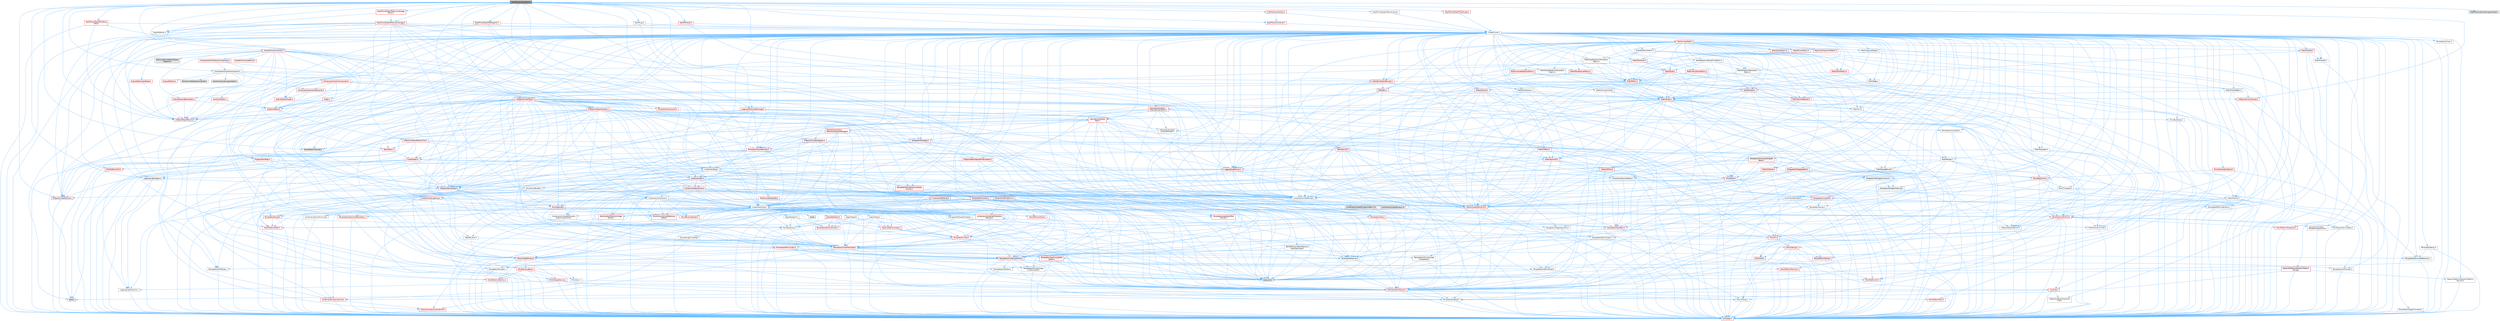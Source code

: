digraph "RigVMExecuteContext.h"
{
 // INTERACTIVE_SVG=YES
 // LATEX_PDF_SIZE
  bgcolor="transparent";
  edge [fontname=Helvetica,fontsize=10,labelfontname=Helvetica,labelfontsize=10];
  node [fontname=Helvetica,fontsize=10,shape=box,height=0.2,width=0.4];
  Node1 [id="Node000001",label="RigVMExecuteContext.h",height=0.2,width=0.4,color="gray40", fillcolor="grey60", style="filled", fontcolor="black",tooltip=" "];
  Node1 -> Node2 [id="edge1_Node000001_Node000002",color="steelblue1",style="solid",tooltip=" "];
  Node2 [id="Node000002",label="Containers/Array.h",height=0.2,width=0.4,color="grey40", fillcolor="white", style="filled",URL="$df/dd0/Array_8h.html",tooltip=" "];
  Node2 -> Node3 [id="edge2_Node000002_Node000003",color="steelblue1",style="solid",tooltip=" "];
  Node3 [id="Node000003",label="CoreTypes.h",height=0.2,width=0.4,color="red", fillcolor="#FFF0F0", style="filled",URL="$dc/dec/CoreTypes_8h.html",tooltip=" "];
  Node2 -> Node17 [id="edge3_Node000002_Node000017",color="steelblue1",style="solid",tooltip=" "];
  Node17 [id="Node000017",label="Misc/AssertionMacros.h",height=0.2,width=0.4,color="red", fillcolor="#FFF0F0", style="filled",URL="$d0/dfa/AssertionMacros_8h.html",tooltip=" "];
  Node17 -> Node3 [id="edge4_Node000017_Node000003",color="steelblue1",style="solid",tooltip=" "];
  Node17 -> Node18 [id="edge5_Node000017_Node000018",color="steelblue1",style="solid",tooltip=" "];
  Node18 [id="Node000018",label="HAL/PlatformMisc.h",height=0.2,width=0.4,color="red", fillcolor="#FFF0F0", style="filled",URL="$d0/df5/PlatformMisc_8h.html",tooltip=" "];
  Node18 -> Node3 [id="edge6_Node000018_Node000003",color="steelblue1",style="solid",tooltip=" "];
  Node17 -> Node54 [id="edge7_Node000017_Node000054",color="steelblue1",style="solid",tooltip=" "];
  Node54 [id="Node000054",label="Templates/EnableIf.h",height=0.2,width=0.4,color="grey40", fillcolor="white", style="filled",URL="$d7/d60/EnableIf_8h.html",tooltip=" "];
  Node54 -> Node3 [id="edge8_Node000054_Node000003",color="steelblue1",style="solid",tooltip=" "];
  Node17 -> Node60 [id="edge9_Node000017_Node000060",color="steelblue1",style="solid",tooltip=" "];
  Node60 [id="Node000060",label="Misc/VarArgs.h",height=0.2,width=0.4,color="grey40", fillcolor="white", style="filled",URL="$d5/d6f/VarArgs_8h.html",tooltip=" "];
  Node60 -> Node3 [id="edge10_Node000060_Node000003",color="steelblue1",style="solid",tooltip=" "];
  Node17 -> Node67 [id="edge11_Node000017_Node000067",color="steelblue1",style="solid",tooltip=" "];
  Node67 [id="Node000067",label="atomic",height=0.2,width=0.4,color="grey60", fillcolor="#E0E0E0", style="filled",tooltip=" "];
  Node2 -> Node68 [id="edge12_Node000002_Node000068",color="steelblue1",style="solid",tooltip=" "];
  Node68 [id="Node000068",label="Misc/IntrusiveUnsetOptional\lState.h",height=0.2,width=0.4,color="red", fillcolor="#FFF0F0", style="filled",URL="$d2/d0a/IntrusiveUnsetOptionalState_8h.html",tooltip=" "];
  Node2 -> Node70 [id="edge13_Node000002_Node000070",color="steelblue1",style="solid",tooltip=" "];
  Node70 [id="Node000070",label="Misc/ReverseIterate.h",height=0.2,width=0.4,color="red", fillcolor="#FFF0F0", style="filled",URL="$db/de3/ReverseIterate_8h.html",tooltip=" "];
  Node2 -> Node72 [id="edge14_Node000002_Node000072",color="steelblue1",style="solid",tooltip=" "];
  Node72 [id="Node000072",label="HAL/UnrealMemory.h",height=0.2,width=0.4,color="red", fillcolor="#FFF0F0", style="filled",URL="$d9/d96/UnrealMemory_8h.html",tooltip=" "];
  Node72 -> Node3 [id="edge15_Node000072_Node000003",color="steelblue1",style="solid",tooltip=" "];
  Node72 -> Node76 [id="edge16_Node000072_Node000076",color="steelblue1",style="solid",tooltip=" "];
  Node76 [id="Node000076",label="HAL/MemoryBase.h",height=0.2,width=0.4,color="red", fillcolor="#FFF0F0", style="filled",URL="$d6/d9f/MemoryBase_8h.html",tooltip=" "];
  Node76 -> Node3 [id="edge17_Node000076_Node000003",color="steelblue1",style="solid",tooltip=" "];
  Node76 -> Node47 [id="edge18_Node000076_Node000047",color="steelblue1",style="solid",tooltip=" "];
  Node47 [id="Node000047",label="HAL/PlatformAtomics.h",height=0.2,width=0.4,color="red", fillcolor="#FFF0F0", style="filled",URL="$d3/d36/PlatformAtomics_8h.html",tooltip=" "];
  Node47 -> Node3 [id="edge19_Node000047_Node000003",color="steelblue1",style="solid",tooltip=" "];
  Node76 -> Node30 [id="edge20_Node000076_Node000030",color="steelblue1",style="solid",tooltip=" "];
  Node30 [id="Node000030",label="HAL/PlatformCrt.h",height=0.2,width=0.4,color="red", fillcolor="#FFF0F0", style="filled",URL="$d8/d75/PlatformCrt_8h.html",tooltip=" "];
  Node76 -> Node77 [id="edge21_Node000076_Node000077",color="steelblue1",style="solid",tooltip=" "];
  Node77 [id="Node000077",label="Misc/Exec.h",height=0.2,width=0.4,color="grey40", fillcolor="white", style="filled",URL="$de/ddb/Exec_8h.html",tooltip=" "];
  Node77 -> Node3 [id="edge22_Node000077_Node000003",color="steelblue1",style="solid",tooltip=" "];
  Node77 -> Node17 [id="edge23_Node000077_Node000017",color="steelblue1",style="solid",tooltip=" "];
  Node76 -> Node78 [id="edge24_Node000076_Node000078",color="steelblue1",style="solid",tooltip=" "];
  Node78 [id="Node000078",label="Misc/OutputDevice.h",height=0.2,width=0.4,color="red", fillcolor="#FFF0F0", style="filled",URL="$d7/d32/OutputDevice_8h.html",tooltip=" "];
  Node78 -> Node25 [id="edge25_Node000078_Node000025",color="steelblue1",style="solid",tooltip=" "];
  Node25 [id="Node000025",label="CoreFwd.h",height=0.2,width=0.4,color="red", fillcolor="#FFF0F0", style="filled",URL="$d1/d1e/CoreFwd_8h.html",tooltip=" "];
  Node25 -> Node3 [id="edge26_Node000025_Node000003",color="steelblue1",style="solid",tooltip=" "];
  Node25 -> Node26 [id="edge27_Node000025_Node000026",color="steelblue1",style="solid",tooltip=" "];
  Node26 [id="Node000026",label="Containers/ContainersFwd.h",height=0.2,width=0.4,color="red", fillcolor="#FFF0F0", style="filled",URL="$d4/d0a/ContainersFwd_8h.html",tooltip=" "];
  Node26 -> Node3 [id="edge28_Node000026_Node000003",color="steelblue1",style="solid",tooltip=" "];
  Node26 -> Node23 [id="edge29_Node000026_Node000023",color="steelblue1",style="solid",tooltip=" "];
  Node23 [id="Node000023",label="Traits/IsContiguousContainer.h",height=0.2,width=0.4,color="red", fillcolor="#FFF0F0", style="filled",URL="$d5/d3c/IsContiguousContainer_8h.html",tooltip=" "];
  Node23 -> Node3 [id="edge30_Node000023_Node000003",color="steelblue1",style="solid",tooltip=" "];
  Node25 -> Node28 [id="edge31_Node000025_Node000028",color="steelblue1",style="solid",tooltip=" "];
  Node28 [id="Node000028",label="UObject/UObjectHierarchy\lFwd.h",height=0.2,width=0.4,color="grey40", fillcolor="white", style="filled",URL="$d3/d13/UObjectHierarchyFwd_8h.html",tooltip=" "];
  Node78 -> Node3 [id="edge32_Node000078_Node000003",color="steelblue1",style="solid",tooltip=" "];
  Node78 -> Node79 [id="edge33_Node000078_Node000079",color="steelblue1",style="solid",tooltip=" "];
  Node79 [id="Node000079",label="Logging/LogVerbosity.h",height=0.2,width=0.4,color="grey40", fillcolor="white", style="filled",URL="$d2/d8f/LogVerbosity_8h.html",tooltip=" "];
  Node79 -> Node3 [id="edge34_Node000079_Node000003",color="steelblue1",style="solid",tooltip=" "];
  Node78 -> Node60 [id="edge35_Node000078_Node000060",color="steelblue1",style="solid",tooltip=" "];
  Node72 -> Node89 [id="edge36_Node000072_Node000089",color="steelblue1",style="solid",tooltip=" "];
  Node89 [id="Node000089",label="HAL/PlatformMemory.h",height=0.2,width=0.4,color="red", fillcolor="#FFF0F0", style="filled",URL="$de/d68/PlatformMemory_8h.html",tooltip=" "];
  Node89 -> Node3 [id="edge37_Node000089_Node000003",color="steelblue1",style="solid",tooltip=" "];
  Node72 -> Node92 [id="edge38_Node000072_Node000092",color="steelblue1",style="solid",tooltip=" "];
  Node92 [id="Node000092",label="Templates/IsPointer.h",height=0.2,width=0.4,color="grey40", fillcolor="white", style="filled",URL="$d7/d05/IsPointer_8h.html",tooltip=" "];
  Node92 -> Node3 [id="edge39_Node000092_Node000003",color="steelblue1",style="solid",tooltip=" "];
  Node2 -> Node93 [id="edge40_Node000002_Node000093",color="steelblue1",style="solid",tooltip=" "];
  Node93 [id="Node000093",label="Templates/UnrealTypeTraits.h",height=0.2,width=0.4,color="red", fillcolor="#FFF0F0", style="filled",URL="$d2/d2d/UnrealTypeTraits_8h.html",tooltip=" "];
  Node93 -> Node3 [id="edge41_Node000093_Node000003",color="steelblue1",style="solid",tooltip=" "];
  Node93 -> Node92 [id="edge42_Node000093_Node000092",color="steelblue1",style="solid",tooltip=" "];
  Node93 -> Node17 [id="edge43_Node000093_Node000017",color="steelblue1",style="solid",tooltip=" "];
  Node93 -> Node85 [id="edge44_Node000093_Node000085",color="steelblue1",style="solid",tooltip=" "];
  Node85 [id="Node000085",label="Templates/AndOrNot.h",height=0.2,width=0.4,color="grey40", fillcolor="white", style="filled",URL="$db/d0a/AndOrNot_8h.html",tooltip=" "];
  Node85 -> Node3 [id="edge45_Node000085_Node000003",color="steelblue1",style="solid",tooltip=" "];
  Node93 -> Node54 [id="edge46_Node000093_Node000054",color="steelblue1",style="solid",tooltip=" "];
  Node93 -> Node94 [id="edge47_Node000093_Node000094",color="steelblue1",style="solid",tooltip=" "];
  Node94 [id="Node000094",label="Templates/IsArithmetic.h",height=0.2,width=0.4,color="grey40", fillcolor="white", style="filled",URL="$d2/d5d/IsArithmetic_8h.html",tooltip=" "];
  Node94 -> Node3 [id="edge48_Node000094_Node000003",color="steelblue1",style="solid",tooltip=" "];
  Node93 -> Node96 [id="edge49_Node000093_Node000096",color="steelblue1",style="solid",tooltip=" "];
  Node96 [id="Node000096",label="Templates/IsPODType.h",height=0.2,width=0.4,color="grey40", fillcolor="white", style="filled",URL="$d7/db1/IsPODType_8h.html",tooltip=" "];
  Node96 -> Node3 [id="edge50_Node000096_Node000003",color="steelblue1",style="solid",tooltip=" "];
  Node93 -> Node97 [id="edge51_Node000093_Node000097",color="steelblue1",style="solid",tooltip=" "];
  Node97 [id="Node000097",label="Templates/IsUECoreType.h",height=0.2,width=0.4,color="grey40", fillcolor="white", style="filled",URL="$d1/db8/IsUECoreType_8h.html",tooltip=" "];
  Node97 -> Node3 [id="edge52_Node000097_Node000003",color="steelblue1",style="solid",tooltip=" "];
  Node97 -> Node7 [id="edge53_Node000097_Node000007",color="steelblue1",style="solid",tooltip=" "];
  Node7 [id="Node000007",label="type_traits",height=0.2,width=0.4,color="grey60", fillcolor="#E0E0E0", style="filled",tooltip=" "];
  Node93 -> Node86 [id="edge54_Node000093_Node000086",color="steelblue1",style="solid",tooltip=" "];
  Node86 [id="Node000086",label="Templates/IsTriviallyCopy\lConstructible.h",height=0.2,width=0.4,color="grey40", fillcolor="white", style="filled",URL="$d3/d78/IsTriviallyCopyConstructible_8h.html",tooltip=" "];
  Node86 -> Node3 [id="edge55_Node000086_Node000003",color="steelblue1",style="solid",tooltip=" "];
  Node86 -> Node7 [id="edge56_Node000086_Node000007",color="steelblue1",style="solid",tooltip=" "];
  Node2 -> Node98 [id="edge57_Node000002_Node000098",color="steelblue1",style="solid",tooltip=" "];
  Node98 [id="Node000098",label="Templates/UnrealTemplate.h",height=0.2,width=0.4,color="red", fillcolor="#FFF0F0", style="filled",URL="$d4/d24/UnrealTemplate_8h.html",tooltip=" "];
  Node98 -> Node3 [id="edge58_Node000098_Node000003",color="steelblue1",style="solid",tooltip=" "];
  Node98 -> Node92 [id="edge59_Node000098_Node000092",color="steelblue1",style="solid",tooltip=" "];
  Node98 -> Node72 [id="edge60_Node000098_Node000072",color="steelblue1",style="solid",tooltip=" "];
  Node98 -> Node93 [id="edge61_Node000098_Node000093",color="steelblue1",style="solid",tooltip=" "];
  Node98 -> Node101 [id="edge62_Node000098_Node000101",color="steelblue1",style="solid",tooltip=" "];
  Node101 [id="Node000101",label="Templates/RemoveReference.h",height=0.2,width=0.4,color="grey40", fillcolor="white", style="filled",URL="$da/dbe/RemoveReference_8h.html",tooltip=" "];
  Node101 -> Node3 [id="edge63_Node000101_Node000003",color="steelblue1",style="solid",tooltip=" "];
  Node98 -> Node62 [id="edge64_Node000098_Node000062",color="steelblue1",style="solid",tooltip=" "];
  Node62 [id="Node000062",label="Templates/Requires.h",height=0.2,width=0.4,color="grey40", fillcolor="white", style="filled",URL="$dc/d96/Requires_8h.html",tooltip=" "];
  Node62 -> Node54 [id="edge65_Node000062_Node000054",color="steelblue1",style="solid",tooltip=" "];
  Node62 -> Node7 [id="edge66_Node000062_Node000007",color="steelblue1",style="solid",tooltip=" "];
  Node98 -> Node102 [id="edge67_Node000098_Node000102",color="steelblue1",style="solid",tooltip=" "];
  Node102 [id="Node000102",label="Templates/TypeCompatible\lBytes.h",height=0.2,width=0.4,color="red", fillcolor="#FFF0F0", style="filled",URL="$df/d0a/TypeCompatibleBytes_8h.html",tooltip=" "];
  Node102 -> Node3 [id="edge68_Node000102_Node000003",color="steelblue1",style="solid",tooltip=" "];
  Node102 -> Node7 [id="edge69_Node000102_Node000007",color="steelblue1",style="solid",tooltip=" "];
  Node98 -> Node23 [id="edge70_Node000098_Node000023",color="steelblue1",style="solid",tooltip=" "];
  Node98 -> Node7 [id="edge71_Node000098_Node000007",color="steelblue1",style="solid",tooltip=" "];
  Node2 -> Node104 [id="edge72_Node000002_Node000104",color="steelblue1",style="solid",tooltip=" "];
  Node104 [id="Node000104",label="Containers/AllowShrinking.h",height=0.2,width=0.4,color="grey40", fillcolor="white", style="filled",URL="$d7/d1a/AllowShrinking_8h.html",tooltip=" "];
  Node104 -> Node3 [id="edge73_Node000104_Node000003",color="steelblue1",style="solid",tooltip=" "];
  Node2 -> Node105 [id="edge74_Node000002_Node000105",color="steelblue1",style="solid",tooltip=" "];
  Node105 [id="Node000105",label="Containers/ContainerAllocation\lPolicies.h",height=0.2,width=0.4,color="red", fillcolor="#FFF0F0", style="filled",URL="$d7/dff/ContainerAllocationPolicies_8h.html",tooltip=" "];
  Node105 -> Node3 [id="edge75_Node000105_Node000003",color="steelblue1",style="solid",tooltip=" "];
  Node105 -> Node105 [id="edge76_Node000105_Node000105",color="steelblue1",style="solid",tooltip=" "];
  Node105 -> Node107 [id="edge77_Node000105_Node000107",color="steelblue1",style="solid",tooltip=" "];
  Node107 [id="Node000107",label="HAL/PlatformMath.h",height=0.2,width=0.4,color="red", fillcolor="#FFF0F0", style="filled",URL="$dc/d53/PlatformMath_8h.html",tooltip=" "];
  Node107 -> Node3 [id="edge78_Node000107_Node000003",color="steelblue1",style="solid",tooltip=" "];
  Node105 -> Node72 [id="edge79_Node000105_Node000072",color="steelblue1",style="solid",tooltip=" "];
  Node105 -> Node40 [id="edge80_Node000105_Node000040",color="steelblue1",style="solid",tooltip=" "];
  Node40 [id="Node000040",label="Math/NumericLimits.h",height=0.2,width=0.4,color="grey40", fillcolor="white", style="filled",URL="$df/d1b/NumericLimits_8h.html",tooltip=" "];
  Node40 -> Node3 [id="edge81_Node000040_Node000003",color="steelblue1",style="solid",tooltip=" "];
  Node105 -> Node17 [id="edge82_Node000105_Node000017",color="steelblue1",style="solid",tooltip=" "];
  Node105 -> Node116 [id="edge83_Node000105_Node000116",color="steelblue1",style="solid",tooltip=" "];
  Node116 [id="Node000116",label="Templates/MemoryOps.h",height=0.2,width=0.4,color="red", fillcolor="#FFF0F0", style="filled",URL="$db/dea/MemoryOps_8h.html",tooltip=" "];
  Node116 -> Node3 [id="edge84_Node000116_Node000003",color="steelblue1",style="solid",tooltip=" "];
  Node116 -> Node72 [id="edge85_Node000116_Node000072",color="steelblue1",style="solid",tooltip=" "];
  Node116 -> Node87 [id="edge86_Node000116_Node000087",color="steelblue1",style="solid",tooltip=" "];
  Node87 [id="Node000087",label="Templates/IsTriviallyCopy\lAssignable.h",height=0.2,width=0.4,color="grey40", fillcolor="white", style="filled",URL="$d2/df2/IsTriviallyCopyAssignable_8h.html",tooltip=" "];
  Node87 -> Node3 [id="edge87_Node000087_Node000003",color="steelblue1",style="solid",tooltip=" "];
  Node87 -> Node7 [id="edge88_Node000087_Node000007",color="steelblue1",style="solid",tooltip=" "];
  Node116 -> Node86 [id="edge89_Node000116_Node000086",color="steelblue1",style="solid",tooltip=" "];
  Node116 -> Node62 [id="edge90_Node000116_Node000062",color="steelblue1",style="solid",tooltip=" "];
  Node116 -> Node93 [id="edge91_Node000116_Node000093",color="steelblue1",style="solid",tooltip=" "];
  Node116 -> Node7 [id="edge92_Node000116_Node000007",color="steelblue1",style="solid",tooltip=" "];
  Node105 -> Node102 [id="edge93_Node000105_Node000102",color="steelblue1",style="solid",tooltip=" "];
  Node105 -> Node7 [id="edge94_Node000105_Node000007",color="steelblue1",style="solid",tooltip=" "];
  Node2 -> Node117 [id="edge95_Node000002_Node000117",color="steelblue1",style="solid",tooltip=" "];
  Node117 [id="Node000117",label="Containers/ContainerElement\lTypeCompatibility.h",height=0.2,width=0.4,color="grey40", fillcolor="white", style="filled",URL="$df/ddf/ContainerElementTypeCompatibility_8h.html",tooltip=" "];
  Node117 -> Node3 [id="edge96_Node000117_Node000003",color="steelblue1",style="solid",tooltip=" "];
  Node117 -> Node93 [id="edge97_Node000117_Node000093",color="steelblue1",style="solid",tooltip=" "];
  Node2 -> Node118 [id="edge98_Node000002_Node000118",color="steelblue1",style="solid",tooltip=" "];
  Node118 [id="Node000118",label="Serialization/Archive.h",height=0.2,width=0.4,color="red", fillcolor="#FFF0F0", style="filled",URL="$d7/d3b/Archive_8h.html",tooltip=" "];
  Node118 -> Node25 [id="edge99_Node000118_Node000025",color="steelblue1",style="solid",tooltip=" "];
  Node118 -> Node3 [id="edge100_Node000118_Node000003",color="steelblue1",style="solid",tooltip=" "];
  Node118 -> Node119 [id="edge101_Node000118_Node000119",color="steelblue1",style="solid",tooltip=" "];
  Node119 [id="Node000119",label="HAL/PlatformProperties.h",height=0.2,width=0.4,color="red", fillcolor="#FFF0F0", style="filled",URL="$d9/db0/PlatformProperties_8h.html",tooltip=" "];
  Node119 -> Node3 [id="edge102_Node000119_Node000003",color="steelblue1",style="solid",tooltip=" "];
  Node118 -> Node122 [id="edge103_Node000118_Node000122",color="steelblue1",style="solid",tooltip=" "];
  Node122 [id="Node000122",label="Internationalization\l/TextNamespaceFwd.h",height=0.2,width=0.4,color="grey40", fillcolor="white", style="filled",URL="$d8/d97/TextNamespaceFwd_8h.html",tooltip=" "];
  Node122 -> Node3 [id="edge104_Node000122_Node000003",color="steelblue1",style="solid",tooltip=" "];
  Node118 -> Node17 [id="edge105_Node000118_Node000017",color="steelblue1",style="solid",tooltip=" "];
  Node118 -> Node123 [id="edge106_Node000118_Node000123",color="steelblue1",style="solid",tooltip=" "];
  Node123 [id="Node000123",label="Misc/EngineVersionBase.h",height=0.2,width=0.4,color="grey40", fillcolor="white", style="filled",URL="$d5/d2b/EngineVersionBase_8h.html",tooltip=" "];
  Node123 -> Node3 [id="edge107_Node000123_Node000003",color="steelblue1",style="solid",tooltip=" "];
  Node118 -> Node60 [id="edge108_Node000118_Node000060",color="steelblue1",style="solid",tooltip=" "];
  Node118 -> Node54 [id="edge109_Node000118_Node000054",color="steelblue1",style="solid",tooltip=" "];
  Node118 -> Node126 [id="edge110_Node000118_Node000126",color="steelblue1",style="solid",tooltip=" "];
  Node126 [id="Node000126",label="Templates/IsEnumClass.h",height=0.2,width=0.4,color="grey40", fillcolor="white", style="filled",URL="$d7/d15/IsEnumClass_8h.html",tooltip=" "];
  Node126 -> Node3 [id="edge111_Node000126_Node000003",color="steelblue1",style="solid",tooltip=" "];
  Node126 -> Node85 [id="edge112_Node000126_Node000085",color="steelblue1",style="solid",tooltip=" "];
  Node118 -> Node98 [id="edge113_Node000118_Node000098",color="steelblue1",style="solid",tooltip=" "];
  Node118 -> Node127 [id="edge114_Node000118_Node000127",color="steelblue1",style="solid",tooltip=" "];
  Node127 [id="Node000127",label="UObject/ObjectVersion.h",height=0.2,width=0.4,color="grey40", fillcolor="white", style="filled",URL="$da/d63/ObjectVersion_8h.html",tooltip=" "];
  Node127 -> Node3 [id="edge115_Node000127_Node000003",color="steelblue1",style="solid",tooltip=" "];
  Node2 -> Node128 [id="edge116_Node000002_Node000128",color="steelblue1",style="solid",tooltip=" "];
  Node128 [id="Node000128",label="Serialization/MemoryImage\lWriter.h",height=0.2,width=0.4,color="red", fillcolor="#FFF0F0", style="filled",URL="$d0/d08/MemoryImageWriter_8h.html",tooltip=" "];
  Node128 -> Node3 [id="edge117_Node000128_Node000003",color="steelblue1",style="solid",tooltip=" "];
  Node2 -> Node142 [id="edge118_Node000002_Node000142",color="steelblue1",style="solid",tooltip=" "];
  Node142 [id="Node000142",label="Algo/Heapify.h",height=0.2,width=0.4,color="grey40", fillcolor="white", style="filled",URL="$d0/d2a/Heapify_8h.html",tooltip=" "];
  Node142 -> Node143 [id="edge119_Node000142_Node000143",color="steelblue1",style="solid",tooltip=" "];
  Node143 [id="Node000143",label="Algo/Impl/BinaryHeap.h",height=0.2,width=0.4,color="red", fillcolor="#FFF0F0", style="filled",URL="$d7/da3/Algo_2Impl_2BinaryHeap_8h.html",tooltip=" "];
  Node143 -> Node144 [id="edge120_Node000143_Node000144",color="steelblue1",style="solid",tooltip=" "];
  Node144 [id="Node000144",label="Templates/Invoke.h",height=0.2,width=0.4,color="red", fillcolor="#FFF0F0", style="filled",URL="$d7/deb/Invoke_8h.html",tooltip=" "];
  Node144 -> Node3 [id="edge121_Node000144_Node000003",color="steelblue1",style="solid",tooltip=" "];
  Node144 -> Node98 [id="edge122_Node000144_Node000098",color="steelblue1",style="solid",tooltip=" "];
  Node144 -> Node7 [id="edge123_Node000144_Node000007",color="steelblue1",style="solid",tooltip=" "];
  Node143 -> Node7 [id="edge124_Node000143_Node000007",color="steelblue1",style="solid",tooltip=" "];
  Node142 -> Node148 [id="edge125_Node000142_Node000148",color="steelblue1",style="solid",tooltip=" "];
  Node148 [id="Node000148",label="Templates/IdentityFunctor.h",height=0.2,width=0.4,color="red", fillcolor="#FFF0F0", style="filled",URL="$d7/d2e/IdentityFunctor_8h.html",tooltip=" "];
  Node142 -> Node144 [id="edge126_Node000142_Node000144",color="steelblue1",style="solid",tooltip=" "];
  Node142 -> Node149 [id="edge127_Node000142_Node000149",color="steelblue1",style="solid",tooltip=" "];
  Node149 [id="Node000149",label="Templates/Less.h",height=0.2,width=0.4,color="grey40", fillcolor="white", style="filled",URL="$de/dc8/Less_8h.html",tooltip=" "];
  Node149 -> Node3 [id="edge128_Node000149_Node000003",color="steelblue1",style="solid",tooltip=" "];
  Node149 -> Node98 [id="edge129_Node000149_Node000098",color="steelblue1",style="solid",tooltip=" "];
  Node142 -> Node98 [id="edge130_Node000142_Node000098",color="steelblue1",style="solid",tooltip=" "];
  Node2 -> Node150 [id="edge131_Node000002_Node000150",color="steelblue1",style="solid",tooltip=" "];
  Node150 [id="Node000150",label="Algo/HeapSort.h",height=0.2,width=0.4,color="grey40", fillcolor="white", style="filled",URL="$d3/d92/HeapSort_8h.html",tooltip=" "];
  Node150 -> Node143 [id="edge132_Node000150_Node000143",color="steelblue1",style="solid",tooltip=" "];
  Node150 -> Node148 [id="edge133_Node000150_Node000148",color="steelblue1",style="solid",tooltip=" "];
  Node150 -> Node149 [id="edge134_Node000150_Node000149",color="steelblue1",style="solid",tooltip=" "];
  Node150 -> Node98 [id="edge135_Node000150_Node000098",color="steelblue1",style="solid",tooltip=" "];
  Node2 -> Node151 [id="edge136_Node000002_Node000151",color="steelblue1",style="solid",tooltip=" "];
  Node151 [id="Node000151",label="Algo/IsHeap.h",height=0.2,width=0.4,color="grey40", fillcolor="white", style="filled",URL="$de/d32/IsHeap_8h.html",tooltip=" "];
  Node151 -> Node143 [id="edge137_Node000151_Node000143",color="steelblue1",style="solid",tooltip=" "];
  Node151 -> Node148 [id="edge138_Node000151_Node000148",color="steelblue1",style="solid",tooltip=" "];
  Node151 -> Node144 [id="edge139_Node000151_Node000144",color="steelblue1",style="solid",tooltip=" "];
  Node151 -> Node149 [id="edge140_Node000151_Node000149",color="steelblue1",style="solid",tooltip=" "];
  Node151 -> Node98 [id="edge141_Node000151_Node000098",color="steelblue1",style="solid",tooltip=" "];
  Node2 -> Node143 [id="edge142_Node000002_Node000143",color="steelblue1",style="solid",tooltip=" "];
  Node2 -> Node152 [id="edge143_Node000002_Node000152",color="steelblue1",style="solid",tooltip=" "];
  Node152 [id="Node000152",label="Algo/StableSort.h",height=0.2,width=0.4,color="red", fillcolor="#FFF0F0", style="filled",URL="$d7/d3c/StableSort_8h.html",tooltip=" "];
  Node152 -> Node148 [id="edge144_Node000152_Node000148",color="steelblue1",style="solid",tooltip=" "];
  Node152 -> Node144 [id="edge145_Node000152_Node000144",color="steelblue1",style="solid",tooltip=" "];
  Node152 -> Node149 [id="edge146_Node000152_Node000149",color="steelblue1",style="solid",tooltip=" "];
  Node152 -> Node98 [id="edge147_Node000152_Node000098",color="steelblue1",style="solid",tooltip=" "];
  Node2 -> Node155 [id="edge148_Node000002_Node000155",color="steelblue1",style="solid",tooltip=" "];
  Node155 [id="Node000155",label="Concepts/GetTypeHashable.h",height=0.2,width=0.4,color="grey40", fillcolor="white", style="filled",URL="$d3/da2/GetTypeHashable_8h.html",tooltip=" "];
  Node155 -> Node3 [id="edge149_Node000155_Node000003",color="steelblue1",style="solid",tooltip=" "];
  Node155 -> Node133 [id="edge150_Node000155_Node000133",color="steelblue1",style="solid",tooltip=" "];
  Node133 [id="Node000133",label="Templates/TypeHash.h",height=0.2,width=0.4,color="red", fillcolor="#FFF0F0", style="filled",URL="$d1/d62/TypeHash_8h.html",tooltip=" "];
  Node133 -> Node3 [id="edge151_Node000133_Node000003",color="steelblue1",style="solid",tooltip=" "];
  Node133 -> Node62 [id="edge152_Node000133_Node000062",color="steelblue1",style="solid",tooltip=" "];
  Node133 -> Node134 [id="edge153_Node000133_Node000134",color="steelblue1",style="solid",tooltip=" "];
  Node134 [id="Node000134",label="Misc/Crc.h",height=0.2,width=0.4,color="red", fillcolor="#FFF0F0", style="filled",URL="$d4/dd2/Crc_8h.html",tooltip=" "];
  Node134 -> Node3 [id="edge154_Node000134_Node000003",color="steelblue1",style="solid",tooltip=" "];
  Node134 -> Node74 [id="edge155_Node000134_Node000074",color="steelblue1",style="solid",tooltip=" "];
  Node74 [id="Node000074",label="HAL/PlatformString.h",height=0.2,width=0.4,color="red", fillcolor="#FFF0F0", style="filled",URL="$db/db5/PlatformString_8h.html",tooltip=" "];
  Node74 -> Node3 [id="edge156_Node000074_Node000003",color="steelblue1",style="solid",tooltip=" "];
  Node134 -> Node17 [id="edge157_Node000134_Node000017",color="steelblue1",style="solid",tooltip=" "];
  Node134 -> Node135 [id="edge158_Node000134_Node000135",color="steelblue1",style="solid",tooltip=" "];
  Node135 [id="Node000135",label="Misc/CString.h",height=0.2,width=0.4,color="red", fillcolor="#FFF0F0", style="filled",URL="$d2/d49/CString_8h.html",tooltip=" "];
  Node135 -> Node3 [id="edge159_Node000135_Node000003",color="steelblue1",style="solid",tooltip=" "];
  Node135 -> Node30 [id="edge160_Node000135_Node000030",color="steelblue1",style="solid",tooltip=" "];
  Node135 -> Node74 [id="edge161_Node000135_Node000074",color="steelblue1",style="solid",tooltip=" "];
  Node135 -> Node17 [id="edge162_Node000135_Node000017",color="steelblue1",style="solid",tooltip=" "];
  Node135 -> Node136 [id="edge163_Node000135_Node000136",color="steelblue1",style="solid",tooltip=" "];
  Node136 [id="Node000136",label="Misc/Char.h",height=0.2,width=0.4,color="red", fillcolor="#FFF0F0", style="filled",URL="$d0/d58/Char_8h.html",tooltip=" "];
  Node136 -> Node3 [id="edge164_Node000136_Node000003",color="steelblue1",style="solid",tooltip=" "];
  Node136 -> Node7 [id="edge165_Node000136_Node000007",color="steelblue1",style="solid",tooltip=" "];
  Node135 -> Node60 [id="edge166_Node000135_Node000060",color="steelblue1",style="solid",tooltip=" "];
  Node134 -> Node136 [id="edge167_Node000134_Node000136",color="steelblue1",style="solid",tooltip=" "];
  Node134 -> Node93 [id="edge168_Node000134_Node000093",color="steelblue1",style="solid",tooltip=" "];
  Node133 -> Node7 [id="edge169_Node000133_Node000007",color="steelblue1",style="solid",tooltip=" "];
  Node2 -> Node148 [id="edge170_Node000002_Node000148",color="steelblue1",style="solid",tooltip=" "];
  Node2 -> Node144 [id="edge171_Node000002_Node000144",color="steelblue1",style="solid",tooltip=" "];
  Node2 -> Node149 [id="edge172_Node000002_Node000149",color="steelblue1",style="solid",tooltip=" "];
  Node2 -> Node156 [id="edge173_Node000002_Node000156",color="steelblue1",style="solid",tooltip=" "];
  Node156 [id="Node000156",label="Templates/LosesQualifiers\lFromTo.h",height=0.2,width=0.4,color="red", fillcolor="#FFF0F0", style="filled",URL="$d2/db3/LosesQualifiersFromTo_8h.html",tooltip=" "];
  Node156 -> Node7 [id="edge174_Node000156_Node000007",color="steelblue1",style="solid",tooltip=" "];
  Node2 -> Node62 [id="edge175_Node000002_Node000062",color="steelblue1",style="solid",tooltip=" "];
  Node2 -> Node157 [id="edge176_Node000002_Node000157",color="steelblue1",style="solid",tooltip=" "];
  Node157 [id="Node000157",label="Templates/Sorting.h",height=0.2,width=0.4,color="red", fillcolor="#FFF0F0", style="filled",URL="$d3/d9e/Sorting_8h.html",tooltip=" "];
  Node157 -> Node3 [id="edge177_Node000157_Node000003",color="steelblue1",style="solid",tooltip=" "];
  Node157 -> Node107 [id="edge178_Node000157_Node000107",color="steelblue1",style="solid",tooltip=" "];
  Node157 -> Node149 [id="edge179_Node000157_Node000149",color="steelblue1",style="solid",tooltip=" "];
  Node2 -> Node161 [id="edge180_Node000002_Node000161",color="steelblue1",style="solid",tooltip=" "];
  Node161 [id="Node000161",label="Templates/AlignmentTemplates.h",height=0.2,width=0.4,color="red", fillcolor="#FFF0F0", style="filled",URL="$dd/d32/AlignmentTemplates_8h.html",tooltip=" "];
  Node161 -> Node3 [id="edge181_Node000161_Node000003",color="steelblue1",style="solid",tooltip=" "];
  Node161 -> Node92 [id="edge182_Node000161_Node000092",color="steelblue1",style="solid",tooltip=" "];
  Node2 -> Node21 [id="edge183_Node000002_Node000021",color="steelblue1",style="solid",tooltip=" "];
  Node21 [id="Node000021",label="Traits/ElementType.h",height=0.2,width=0.4,color="red", fillcolor="#FFF0F0", style="filled",URL="$d5/d4f/ElementType_8h.html",tooltip=" "];
  Node21 -> Node7 [id="edge184_Node000021_Node000007",color="steelblue1",style="solid",tooltip=" "];
  Node2 -> Node113 [id="edge185_Node000002_Node000113",color="steelblue1",style="solid",tooltip=" "];
  Node113 [id="Node000113",label="limits",height=0.2,width=0.4,color="grey60", fillcolor="#E0E0E0", style="filled",tooltip=" "];
  Node2 -> Node7 [id="edge186_Node000002_Node000007",color="steelblue1",style="solid",tooltip=" "];
  Node1 -> Node162 [id="edge187_Node000001_Node000162",color="steelblue1",style="solid",tooltip=" "];
  Node162 [id="Node000162",label="Containers/ArrayView.h",height=0.2,width=0.4,color="grey40", fillcolor="white", style="filled",URL="$d7/df4/ArrayView_8h.html",tooltip=" "];
  Node162 -> Node3 [id="edge188_Node000162_Node000003",color="steelblue1",style="solid",tooltip=" "];
  Node162 -> Node26 [id="edge189_Node000162_Node000026",color="steelblue1",style="solid",tooltip=" "];
  Node162 -> Node17 [id="edge190_Node000162_Node000017",color="steelblue1",style="solid",tooltip=" "];
  Node162 -> Node70 [id="edge191_Node000162_Node000070",color="steelblue1",style="solid",tooltip=" "];
  Node162 -> Node68 [id="edge192_Node000162_Node000068",color="steelblue1",style="solid",tooltip=" "];
  Node162 -> Node144 [id="edge193_Node000162_Node000144",color="steelblue1",style="solid",tooltip=" "];
  Node162 -> Node93 [id="edge194_Node000162_Node000093",color="steelblue1",style="solid",tooltip=" "];
  Node162 -> Node21 [id="edge195_Node000162_Node000021",color="steelblue1",style="solid",tooltip=" "];
  Node162 -> Node2 [id="edge196_Node000162_Node000002",color="steelblue1",style="solid",tooltip=" "];
  Node162 -> Node160 [id="edge197_Node000162_Node000160",color="steelblue1",style="solid",tooltip=" "];
  Node160 [id="Node000160",label="Math/UnrealMathUtility.h",height=0.2,width=0.4,color="red", fillcolor="#FFF0F0", style="filled",URL="$db/db8/UnrealMathUtility_8h.html",tooltip=" "];
  Node160 -> Node3 [id="edge198_Node000160_Node000003",color="steelblue1",style="solid",tooltip=" "];
  Node160 -> Node17 [id="edge199_Node000160_Node000017",color="steelblue1",style="solid",tooltip=" "];
  Node160 -> Node107 [id="edge200_Node000160_Node000107",color="steelblue1",style="solid",tooltip=" "];
  Node160 -> Node62 [id="edge201_Node000160_Node000062",color="steelblue1",style="solid",tooltip=" "];
  Node162 -> Node7 [id="edge202_Node000162_Node000007",color="steelblue1",style="solid",tooltip=" "];
  Node1 -> Node163 [id="edge203_Node000001_Node000163",color="steelblue1",style="solid",tooltip=" "];
  Node163 [id="Node000163",label="Containers/UnrealString.h",height=0.2,width=0.4,color="grey40", fillcolor="white", style="filled",URL="$d5/dba/UnrealString_8h.html",tooltip=" "];
  Node163 -> Node164 [id="edge204_Node000163_Node000164",color="steelblue1",style="solid",tooltip=" "];
  Node164 [id="Node000164",label="Containers/UnrealStringIncludes.h.inl",height=0.2,width=0.4,color="grey60", fillcolor="#E0E0E0", style="filled",tooltip=" "];
  Node163 -> Node165 [id="edge205_Node000163_Node000165",color="steelblue1",style="solid",tooltip=" "];
  Node165 [id="Node000165",label="Containers/UnrealString.h.inl",height=0.2,width=0.4,color="grey60", fillcolor="#E0E0E0", style="filled",tooltip=" "];
  Node163 -> Node166 [id="edge206_Node000163_Node000166",color="steelblue1",style="solid",tooltip=" "];
  Node166 [id="Node000166",label="Misc/StringFormatArg.h",height=0.2,width=0.4,color="grey40", fillcolor="white", style="filled",URL="$d2/d16/StringFormatArg_8h.html",tooltip=" "];
  Node166 -> Node26 [id="edge207_Node000166_Node000026",color="steelblue1",style="solid",tooltip=" "];
  Node1 -> Node167 [id="edge208_Node000001_Node000167",color="steelblue1",style="solid",tooltip=" "];
  Node167 [id="Node000167",label="CoreMinimal.h",height=0.2,width=0.4,color="grey40", fillcolor="white", style="filled",URL="$d7/d67/CoreMinimal_8h.html",tooltip=" "];
  Node167 -> Node3 [id="edge209_Node000167_Node000003",color="steelblue1",style="solid",tooltip=" "];
  Node167 -> Node25 [id="edge210_Node000167_Node000025",color="steelblue1",style="solid",tooltip=" "];
  Node167 -> Node28 [id="edge211_Node000167_Node000028",color="steelblue1",style="solid",tooltip=" "];
  Node167 -> Node26 [id="edge212_Node000167_Node000026",color="steelblue1",style="solid",tooltip=" "];
  Node167 -> Node60 [id="edge213_Node000167_Node000060",color="steelblue1",style="solid",tooltip=" "];
  Node167 -> Node79 [id="edge214_Node000167_Node000079",color="steelblue1",style="solid",tooltip=" "];
  Node167 -> Node78 [id="edge215_Node000167_Node000078",color="steelblue1",style="solid",tooltip=" "];
  Node167 -> Node30 [id="edge216_Node000167_Node000030",color="steelblue1",style="solid",tooltip=" "];
  Node167 -> Node18 [id="edge217_Node000167_Node000018",color="steelblue1",style="solid",tooltip=" "];
  Node167 -> Node17 [id="edge218_Node000167_Node000017",color="steelblue1",style="solid",tooltip=" "];
  Node167 -> Node92 [id="edge219_Node000167_Node000092",color="steelblue1",style="solid",tooltip=" "];
  Node167 -> Node89 [id="edge220_Node000167_Node000089",color="steelblue1",style="solid",tooltip=" "];
  Node167 -> Node47 [id="edge221_Node000167_Node000047",color="steelblue1",style="solid",tooltip=" "];
  Node167 -> Node77 [id="edge222_Node000167_Node000077",color="steelblue1",style="solid",tooltip=" "];
  Node167 -> Node76 [id="edge223_Node000167_Node000076",color="steelblue1",style="solid",tooltip=" "];
  Node167 -> Node72 [id="edge224_Node000167_Node000072",color="steelblue1",style="solid",tooltip=" "];
  Node167 -> Node94 [id="edge225_Node000167_Node000094",color="steelblue1",style="solid",tooltip=" "];
  Node167 -> Node85 [id="edge226_Node000167_Node000085",color="steelblue1",style="solid",tooltip=" "];
  Node167 -> Node96 [id="edge227_Node000167_Node000096",color="steelblue1",style="solid",tooltip=" "];
  Node167 -> Node97 [id="edge228_Node000167_Node000097",color="steelblue1",style="solid",tooltip=" "];
  Node167 -> Node86 [id="edge229_Node000167_Node000086",color="steelblue1",style="solid",tooltip=" "];
  Node167 -> Node93 [id="edge230_Node000167_Node000093",color="steelblue1",style="solid",tooltip=" "];
  Node167 -> Node54 [id="edge231_Node000167_Node000054",color="steelblue1",style="solid",tooltip=" "];
  Node167 -> Node101 [id="edge232_Node000167_Node000101",color="steelblue1",style="solid",tooltip=" "];
  Node167 -> Node168 [id="edge233_Node000167_Node000168",color="steelblue1",style="solid",tooltip=" "];
  Node168 [id="Node000168",label="Templates/IntegralConstant.h",height=0.2,width=0.4,color="grey40", fillcolor="white", style="filled",URL="$db/d1b/IntegralConstant_8h.html",tooltip=" "];
  Node168 -> Node3 [id="edge234_Node000168_Node000003",color="steelblue1",style="solid",tooltip=" "];
  Node167 -> Node169 [id="edge235_Node000167_Node000169",color="steelblue1",style="solid",tooltip=" "];
  Node169 [id="Node000169",label="Templates/IsClass.h",height=0.2,width=0.4,color="grey40", fillcolor="white", style="filled",URL="$db/dcb/IsClass_8h.html",tooltip=" "];
  Node169 -> Node3 [id="edge236_Node000169_Node000003",color="steelblue1",style="solid",tooltip=" "];
  Node167 -> Node102 [id="edge237_Node000167_Node000102",color="steelblue1",style="solid",tooltip=" "];
  Node167 -> Node23 [id="edge238_Node000167_Node000023",color="steelblue1",style="solid",tooltip=" "];
  Node167 -> Node98 [id="edge239_Node000167_Node000098",color="steelblue1",style="solid",tooltip=" "];
  Node167 -> Node40 [id="edge240_Node000167_Node000040",color="steelblue1",style="solid",tooltip=" "];
  Node167 -> Node107 [id="edge241_Node000167_Node000107",color="steelblue1",style="solid",tooltip=" "];
  Node167 -> Node87 [id="edge242_Node000167_Node000087",color="steelblue1",style="solid",tooltip=" "];
  Node167 -> Node116 [id="edge243_Node000167_Node000116",color="steelblue1",style="solid",tooltip=" "];
  Node167 -> Node105 [id="edge244_Node000167_Node000105",color="steelblue1",style="solid",tooltip=" "];
  Node167 -> Node126 [id="edge245_Node000167_Node000126",color="steelblue1",style="solid",tooltip=" "];
  Node167 -> Node119 [id="edge246_Node000167_Node000119",color="steelblue1",style="solid",tooltip=" "];
  Node167 -> Node123 [id="edge247_Node000167_Node000123",color="steelblue1",style="solid",tooltip=" "];
  Node167 -> Node122 [id="edge248_Node000167_Node000122",color="steelblue1",style="solid",tooltip=" "];
  Node167 -> Node118 [id="edge249_Node000167_Node000118",color="steelblue1",style="solid",tooltip=" "];
  Node167 -> Node149 [id="edge250_Node000167_Node000149",color="steelblue1",style="solid",tooltip=" "];
  Node167 -> Node157 [id="edge251_Node000167_Node000157",color="steelblue1",style="solid",tooltip=" "];
  Node167 -> Node136 [id="edge252_Node000167_Node000136",color="steelblue1",style="solid",tooltip=" "];
  Node167 -> Node170 [id="edge253_Node000167_Node000170",color="steelblue1",style="solid",tooltip=" "];
  Node170 [id="Node000170",label="GenericPlatform/GenericPlatform\lStricmp.h",height=0.2,width=0.4,color="grey40", fillcolor="white", style="filled",URL="$d2/d86/GenericPlatformStricmp_8h.html",tooltip=" "];
  Node170 -> Node3 [id="edge254_Node000170_Node000003",color="steelblue1",style="solid",tooltip=" "];
  Node167 -> Node171 [id="edge255_Node000167_Node000171",color="steelblue1",style="solid",tooltip=" "];
  Node171 [id="Node000171",label="GenericPlatform/GenericPlatform\lString.h",height=0.2,width=0.4,color="red", fillcolor="#FFF0F0", style="filled",URL="$dd/d20/GenericPlatformString_8h.html",tooltip=" "];
  Node171 -> Node3 [id="edge256_Node000171_Node000003",color="steelblue1",style="solid",tooltip=" "];
  Node171 -> Node170 [id="edge257_Node000171_Node000170",color="steelblue1",style="solid",tooltip=" "];
  Node171 -> Node54 [id="edge258_Node000171_Node000054",color="steelblue1",style="solid",tooltip=" "];
  Node171 -> Node7 [id="edge259_Node000171_Node000007",color="steelblue1",style="solid",tooltip=" "];
  Node167 -> Node74 [id="edge260_Node000167_Node000074",color="steelblue1",style="solid",tooltip=" "];
  Node167 -> Node135 [id="edge261_Node000167_Node000135",color="steelblue1",style="solid",tooltip=" "];
  Node167 -> Node134 [id="edge262_Node000167_Node000134",color="steelblue1",style="solid",tooltip=" "];
  Node167 -> Node160 [id="edge263_Node000167_Node000160",color="steelblue1",style="solid",tooltip=" "];
  Node167 -> Node163 [id="edge264_Node000167_Node000163",color="steelblue1",style="solid",tooltip=" "];
  Node167 -> Node2 [id="edge265_Node000167_Node000002",color="steelblue1",style="solid",tooltip=" "];
  Node167 -> Node174 [id="edge266_Node000167_Node000174",color="steelblue1",style="solid",tooltip=" "];
  Node174 [id="Node000174",label="Misc/FrameNumber.h",height=0.2,width=0.4,color="grey40", fillcolor="white", style="filled",URL="$dd/dbd/FrameNumber_8h.html",tooltip=" "];
  Node174 -> Node3 [id="edge267_Node000174_Node000003",color="steelblue1",style="solid",tooltip=" "];
  Node174 -> Node40 [id="edge268_Node000174_Node000040",color="steelblue1",style="solid",tooltip=" "];
  Node174 -> Node160 [id="edge269_Node000174_Node000160",color="steelblue1",style="solid",tooltip=" "];
  Node174 -> Node54 [id="edge270_Node000174_Node000054",color="steelblue1",style="solid",tooltip=" "];
  Node174 -> Node93 [id="edge271_Node000174_Node000093",color="steelblue1",style="solid",tooltip=" "];
  Node167 -> Node175 [id="edge272_Node000167_Node000175",color="steelblue1",style="solid",tooltip=" "];
  Node175 [id="Node000175",label="Misc/Timespan.h",height=0.2,width=0.4,color="grey40", fillcolor="white", style="filled",URL="$da/dd9/Timespan_8h.html",tooltip=" "];
  Node175 -> Node3 [id="edge273_Node000175_Node000003",color="steelblue1",style="solid",tooltip=" "];
  Node175 -> Node176 [id="edge274_Node000175_Node000176",color="steelblue1",style="solid",tooltip=" "];
  Node176 [id="Node000176",label="Math/Interval.h",height=0.2,width=0.4,color="grey40", fillcolor="white", style="filled",URL="$d1/d55/Interval_8h.html",tooltip=" "];
  Node176 -> Node3 [id="edge275_Node000176_Node000003",color="steelblue1",style="solid",tooltip=" "];
  Node176 -> Node94 [id="edge276_Node000176_Node000094",color="steelblue1",style="solid",tooltip=" "];
  Node176 -> Node93 [id="edge277_Node000176_Node000093",color="steelblue1",style="solid",tooltip=" "];
  Node176 -> Node40 [id="edge278_Node000176_Node000040",color="steelblue1",style="solid",tooltip=" "];
  Node176 -> Node160 [id="edge279_Node000176_Node000160",color="steelblue1",style="solid",tooltip=" "];
  Node175 -> Node160 [id="edge280_Node000175_Node000160",color="steelblue1",style="solid",tooltip=" "];
  Node175 -> Node17 [id="edge281_Node000175_Node000017",color="steelblue1",style="solid",tooltip=" "];
  Node167 -> Node177 [id="edge282_Node000167_Node000177",color="steelblue1",style="solid",tooltip=" "];
  Node177 [id="Node000177",label="Containers/StringConv.h",height=0.2,width=0.4,color="red", fillcolor="#FFF0F0", style="filled",URL="$d3/ddf/StringConv_8h.html",tooltip=" "];
  Node177 -> Node3 [id="edge283_Node000177_Node000003",color="steelblue1",style="solid",tooltip=" "];
  Node177 -> Node17 [id="edge284_Node000177_Node000017",color="steelblue1",style="solid",tooltip=" "];
  Node177 -> Node105 [id="edge285_Node000177_Node000105",color="steelblue1",style="solid",tooltip=" "];
  Node177 -> Node2 [id="edge286_Node000177_Node000002",color="steelblue1",style="solid",tooltip=" "];
  Node177 -> Node135 [id="edge287_Node000177_Node000135",color="steelblue1",style="solid",tooltip=" "];
  Node177 -> Node178 [id="edge288_Node000177_Node000178",color="steelblue1",style="solid",tooltip=" "];
  Node178 [id="Node000178",label="Templates/IsArray.h",height=0.2,width=0.4,color="grey40", fillcolor="white", style="filled",URL="$d8/d8d/IsArray_8h.html",tooltip=" "];
  Node178 -> Node3 [id="edge289_Node000178_Node000003",color="steelblue1",style="solid",tooltip=" "];
  Node177 -> Node98 [id="edge290_Node000177_Node000098",color="steelblue1",style="solid",tooltip=" "];
  Node177 -> Node93 [id="edge291_Node000177_Node000093",color="steelblue1",style="solid",tooltip=" "];
  Node177 -> Node21 [id="edge292_Node000177_Node000021",color="steelblue1",style="solid",tooltip=" "];
  Node177 -> Node23 [id="edge293_Node000177_Node000023",color="steelblue1",style="solid",tooltip=" "];
  Node177 -> Node7 [id="edge294_Node000177_Node000007",color="steelblue1",style="solid",tooltip=" "];
  Node167 -> Node179 [id="edge295_Node000167_Node000179",color="steelblue1",style="solid",tooltip=" "];
  Node179 [id="Node000179",label="UObject/UnrealNames.h",height=0.2,width=0.4,color="red", fillcolor="#FFF0F0", style="filled",URL="$d8/db1/UnrealNames_8h.html",tooltip=" "];
  Node179 -> Node3 [id="edge296_Node000179_Node000003",color="steelblue1",style="solid",tooltip=" "];
  Node167 -> Node181 [id="edge297_Node000167_Node000181",color="steelblue1",style="solid",tooltip=" "];
  Node181 [id="Node000181",label="UObject/NameTypes.h",height=0.2,width=0.4,color="red", fillcolor="#FFF0F0", style="filled",URL="$d6/d35/NameTypes_8h.html",tooltip=" "];
  Node181 -> Node3 [id="edge298_Node000181_Node000003",color="steelblue1",style="solid",tooltip=" "];
  Node181 -> Node17 [id="edge299_Node000181_Node000017",color="steelblue1",style="solid",tooltip=" "];
  Node181 -> Node72 [id="edge300_Node000181_Node000072",color="steelblue1",style="solid",tooltip=" "];
  Node181 -> Node93 [id="edge301_Node000181_Node000093",color="steelblue1",style="solid",tooltip=" "];
  Node181 -> Node98 [id="edge302_Node000181_Node000098",color="steelblue1",style="solid",tooltip=" "];
  Node181 -> Node163 [id="edge303_Node000181_Node000163",color="steelblue1",style="solid",tooltip=" "];
  Node181 -> Node177 [id="edge304_Node000181_Node000177",color="steelblue1",style="solid",tooltip=" "];
  Node181 -> Node179 [id="edge305_Node000181_Node000179",color="steelblue1",style="solid",tooltip=" "];
  Node181 -> Node68 [id="edge306_Node000181_Node000068",color="steelblue1",style="solid",tooltip=" "];
  Node167 -> Node188 [id="edge307_Node000167_Node000188",color="steelblue1",style="solid",tooltip=" "];
  Node188 [id="Node000188",label="Misc/Parse.h",height=0.2,width=0.4,color="red", fillcolor="#FFF0F0", style="filled",URL="$dc/d71/Parse_8h.html",tooltip=" "];
  Node188 -> Node163 [id="edge308_Node000188_Node000163",color="steelblue1",style="solid",tooltip=" "];
  Node188 -> Node3 [id="edge309_Node000188_Node000003",color="steelblue1",style="solid",tooltip=" "];
  Node188 -> Node30 [id="edge310_Node000188_Node000030",color="steelblue1",style="solid",tooltip=" "];
  Node188 -> Node189 [id="edge311_Node000188_Node000189",color="steelblue1",style="solid",tooltip=" "];
  Node189 [id="Node000189",label="Templates/Function.h",height=0.2,width=0.4,color="red", fillcolor="#FFF0F0", style="filled",URL="$df/df5/Function_8h.html",tooltip=" "];
  Node189 -> Node3 [id="edge312_Node000189_Node000003",color="steelblue1",style="solid",tooltip=" "];
  Node189 -> Node17 [id="edge313_Node000189_Node000017",color="steelblue1",style="solid",tooltip=" "];
  Node189 -> Node68 [id="edge314_Node000189_Node000068",color="steelblue1",style="solid",tooltip=" "];
  Node189 -> Node72 [id="edge315_Node000189_Node000072",color="steelblue1",style="solid",tooltip=" "];
  Node189 -> Node93 [id="edge316_Node000189_Node000093",color="steelblue1",style="solid",tooltip=" "];
  Node189 -> Node144 [id="edge317_Node000189_Node000144",color="steelblue1",style="solid",tooltip=" "];
  Node189 -> Node98 [id="edge318_Node000189_Node000098",color="steelblue1",style="solid",tooltip=" "];
  Node189 -> Node62 [id="edge319_Node000189_Node000062",color="steelblue1",style="solid",tooltip=" "];
  Node189 -> Node160 [id="edge320_Node000189_Node000160",color="steelblue1",style="solid",tooltip=" "];
  Node189 -> Node7 [id="edge321_Node000189_Node000007",color="steelblue1",style="solid",tooltip=" "];
  Node167 -> Node161 [id="edge322_Node000167_Node000161",color="steelblue1",style="solid",tooltip=" "];
  Node167 -> Node191 [id="edge323_Node000167_Node000191",color="steelblue1",style="solid",tooltip=" "];
  Node191 [id="Node000191",label="Misc/StructBuilder.h",height=0.2,width=0.4,color="grey40", fillcolor="white", style="filled",URL="$d9/db3/StructBuilder_8h.html",tooltip=" "];
  Node191 -> Node3 [id="edge324_Node000191_Node000003",color="steelblue1",style="solid",tooltip=" "];
  Node191 -> Node160 [id="edge325_Node000191_Node000160",color="steelblue1",style="solid",tooltip=" "];
  Node191 -> Node161 [id="edge326_Node000191_Node000161",color="steelblue1",style="solid",tooltip=" "];
  Node167 -> Node109 [id="edge327_Node000167_Node000109",color="steelblue1",style="solid",tooltip=" "];
  Node109 [id="Node000109",label="Templates/Decay.h",height=0.2,width=0.4,color="grey40", fillcolor="white", style="filled",URL="$dd/d0f/Decay_8h.html",tooltip=" "];
  Node109 -> Node3 [id="edge328_Node000109_Node000003",color="steelblue1",style="solid",tooltip=" "];
  Node109 -> Node101 [id="edge329_Node000109_Node000101",color="steelblue1",style="solid",tooltip=" "];
  Node109 -> Node7 [id="edge330_Node000109_Node000007",color="steelblue1",style="solid",tooltip=" "];
  Node167 -> Node192 [id="edge331_Node000167_Node000192",color="steelblue1",style="solid",tooltip=" "];
  Node192 [id="Node000192",label="Templates/PointerIsConvertible\lFromTo.h",height=0.2,width=0.4,color="red", fillcolor="#FFF0F0", style="filled",URL="$d6/d65/PointerIsConvertibleFromTo_8h.html",tooltip=" "];
  Node192 -> Node3 [id="edge332_Node000192_Node000003",color="steelblue1",style="solid",tooltip=" "];
  Node192 -> Node156 [id="edge333_Node000192_Node000156",color="steelblue1",style="solid",tooltip=" "];
  Node192 -> Node7 [id="edge334_Node000192_Node000007",color="steelblue1",style="solid",tooltip=" "];
  Node167 -> Node144 [id="edge335_Node000167_Node000144",color="steelblue1",style="solid",tooltip=" "];
  Node167 -> Node189 [id="edge336_Node000167_Node000189",color="steelblue1",style="solid",tooltip=" "];
  Node167 -> Node133 [id="edge337_Node000167_Node000133",color="steelblue1",style="solid",tooltip=" "];
  Node167 -> Node193 [id="edge338_Node000167_Node000193",color="steelblue1",style="solid",tooltip=" "];
  Node193 [id="Node000193",label="Containers/ScriptArray.h",height=0.2,width=0.4,color="red", fillcolor="#FFF0F0", style="filled",URL="$dc/daf/ScriptArray_8h.html",tooltip=" "];
  Node193 -> Node3 [id="edge339_Node000193_Node000003",color="steelblue1",style="solid",tooltip=" "];
  Node193 -> Node17 [id="edge340_Node000193_Node000017",color="steelblue1",style="solid",tooltip=" "];
  Node193 -> Node72 [id="edge341_Node000193_Node000072",color="steelblue1",style="solid",tooltip=" "];
  Node193 -> Node104 [id="edge342_Node000193_Node000104",color="steelblue1",style="solid",tooltip=" "];
  Node193 -> Node105 [id="edge343_Node000193_Node000105",color="steelblue1",style="solid",tooltip=" "];
  Node193 -> Node2 [id="edge344_Node000193_Node000002",color="steelblue1",style="solid",tooltip=" "];
  Node167 -> Node194 [id="edge345_Node000167_Node000194",color="steelblue1",style="solid",tooltip=" "];
  Node194 [id="Node000194",label="Containers/BitArray.h",height=0.2,width=0.4,color="red", fillcolor="#FFF0F0", style="filled",URL="$d1/de4/BitArray_8h.html",tooltip=" "];
  Node194 -> Node105 [id="edge346_Node000194_Node000105",color="steelblue1",style="solid",tooltip=" "];
  Node194 -> Node3 [id="edge347_Node000194_Node000003",color="steelblue1",style="solid",tooltip=" "];
  Node194 -> Node47 [id="edge348_Node000194_Node000047",color="steelblue1",style="solid",tooltip=" "];
  Node194 -> Node72 [id="edge349_Node000194_Node000072",color="steelblue1",style="solid",tooltip=" "];
  Node194 -> Node160 [id="edge350_Node000194_Node000160",color="steelblue1",style="solid",tooltip=" "];
  Node194 -> Node17 [id="edge351_Node000194_Node000017",color="steelblue1",style="solid",tooltip=" "];
  Node194 -> Node118 [id="edge352_Node000194_Node000118",color="steelblue1",style="solid",tooltip=" "];
  Node194 -> Node128 [id="edge353_Node000194_Node000128",color="steelblue1",style="solid",tooltip=" "];
  Node194 -> Node54 [id="edge354_Node000194_Node000054",color="steelblue1",style="solid",tooltip=" "];
  Node194 -> Node144 [id="edge355_Node000194_Node000144",color="steelblue1",style="solid",tooltip=" "];
  Node194 -> Node98 [id="edge356_Node000194_Node000098",color="steelblue1",style="solid",tooltip=" "];
  Node194 -> Node93 [id="edge357_Node000194_Node000093",color="steelblue1",style="solid",tooltip=" "];
  Node167 -> Node195 [id="edge358_Node000167_Node000195",color="steelblue1",style="solid",tooltip=" "];
  Node195 [id="Node000195",label="Containers/SparseArray.h",height=0.2,width=0.4,color="red", fillcolor="#FFF0F0", style="filled",URL="$d5/dbf/SparseArray_8h.html",tooltip=" "];
  Node195 -> Node3 [id="edge359_Node000195_Node000003",color="steelblue1",style="solid",tooltip=" "];
  Node195 -> Node17 [id="edge360_Node000195_Node000017",color="steelblue1",style="solid",tooltip=" "];
  Node195 -> Node72 [id="edge361_Node000195_Node000072",color="steelblue1",style="solid",tooltip=" "];
  Node195 -> Node93 [id="edge362_Node000195_Node000093",color="steelblue1",style="solid",tooltip=" "];
  Node195 -> Node98 [id="edge363_Node000195_Node000098",color="steelblue1",style="solid",tooltip=" "];
  Node195 -> Node105 [id="edge364_Node000195_Node000105",color="steelblue1",style="solid",tooltip=" "];
  Node195 -> Node149 [id="edge365_Node000195_Node000149",color="steelblue1",style="solid",tooltip=" "];
  Node195 -> Node2 [id="edge366_Node000195_Node000002",color="steelblue1",style="solid",tooltip=" "];
  Node195 -> Node160 [id="edge367_Node000195_Node000160",color="steelblue1",style="solid",tooltip=" "];
  Node195 -> Node193 [id="edge368_Node000195_Node000193",color="steelblue1",style="solid",tooltip=" "];
  Node195 -> Node194 [id="edge369_Node000195_Node000194",color="steelblue1",style="solid",tooltip=" "];
  Node195 -> Node128 [id="edge370_Node000195_Node000128",color="steelblue1",style="solid",tooltip=" "];
  Node195 -> Node163 [id="edge371_Node000195_Node000163",color="steelblue1",style="solid",tooltip=" "];
  Node195 -> Node68 [id="edge372_Node000195_Node000068",color="steelblue1",style="solid",tooltip=" "];
  Node167 -> Node211 [id="edge373_Node000167_Node000211",color="steelblue1",style="solid",tooltip=" "];
  Node211 [id="Node000211",label="Containers/Set.h",height=0.2,width=0.4,color="red", fillcolor="#FFF0F0", style="filled",URL="$d4/d45/Set_8h.html",tooltip=" "];
  Node211 -> Node105 [id="edge374_Node000211_Node000105",color="steelblue1",style="solid",tooltip=" "];
  Node211 -> Node117 [id="edge375_Node000211_Node000117",color="steelblue1",style="solid",tooltip=" "];
  Node211 -> Node195 [id="edge376_Node000211_Node000195",color="steelblue1",style="solid",tooltip=" "];
  Node211 -> Node26 [id="edge377_Node000211_Node000026",color="steelblue1",style="solid",tooltip=" "];
  Node211 -> Node160 [id="edge378_Node000211_Node000160",color="steelblue1",style="solid",tooltip=" "];
  Node211 -> Node17 [id="edge379_Node000211_Node000017",color="steelblue1",style="solid",tooltip=" "];
  Node211 -> Node191 [id="edge380_Node000211_Node000191",color="steelblue1",style="solid",tooltip=" "];
  Node211 -> Node128 [id="edge381_Node000211_Node000128",color="steelblue1",style="solid",tooltip=" "];
  Node211 -> Node189 [id="edge382_Node000211_Node000189",color="steelblue1",style="solid",tooltip=" "];
  Node211 -> Node157 [id="edge383_Node000211_Node000157",color="steelblue1",style="solid",tooltip=" "];
  Node211 -> Node133 [id="edge384_Node000211_Node000133",color="steelblue1",style="solid",tooltip=" "];
  Node211 -> Node98 [id="edge385_Node000211_Node000098",color="steelblue1",style="solid",tooltip=" "];
  Node211 -> Node7 [id="edge386_Node000211_Node000007",color="steelblue1",style="solid",tooltip=" "];
  Node167 -> Node214 [id="edge387_Node000167_Node000214",color="steelblue1",style="solid",tooltip=" "];
  Node214 [id="Node000214",label="Algo/Reverse.h",height=0.2,width=0.4,color="grey40", fillcolor="white", style="filled",URL="$d5/d93/Reverse_8h.html",tooltip=" "];
  Node214 -> Node3 [id="edge388_Node000214_Node000003",color="steelblue1",style="solid",tooltip=" "];
  Node214 -> Node98 [id="edge389_Node000214_Node000098",color="steelblue1",style="solid",tooltip=" "];
  Node167 -> Node215 [id="edge390_Node000167_Node000215",color="steelblue1",style="solid",tooltip=" "];
  Node215 [id="Node000215",label="Containers/Map.h",height=0.2,width=0.4,color="grey40", fillcolor="white", style="filled",URL="$df/d79/Map_8h.html",tooltip=" "];
  Node215 -> Node3 [id="edge391_Node000215_Node000003",color="steelblue1",style="solid",tooltip=" "];
  Node215 -> Node214 [id="edge392_Node000215_Node000214",color="steelblue1",style="solid",tooltip=" "];
  Node215 -> Node117 [id="edge393_Node000215_Node000117",color="steelblue1",style="solid",tooltip=" "];
  Node215 -> Node211 [id="edge394_Node000215_Node000211",color="steelblue1",style="solid",tooltip=" "];
  Node215 -> Node163 [id="edge395_Node000215_Node000163",color="steelblue1",style="solid",tooltip=" "];
  Node215 -> Node17 [id="edge396_Node000215_Node000017",color="steelblue1",style="solid",tooltip=" "];
  Node215 -> Node191 [id="edge397_Node000215_Node000191",color="steelblue1",style="solid",tooltip=" "];
  Node215 -> Node189 [id="edge398_Node000215_Node000189",color="steelblue1",style="solid",tooltip=" "];
  Node215 -> Node157 [id="edge399_Node000215_Node000157",color="steelblue1",style="solid",tooltip=" "];
  Node215 -> Node216 [id="edge400_Node000215_Node000216",color="steelblue1",style="solid",tooltip=" "];
  Node216 [id="Node000216",label="Templates/Tuple.h",height=0.2,width=0.4,color="red", fillcolor="#FFF0F0", style="filled",URL="$d2/d4f/Tuple_8h.html",tooltip=" "];
  Node216 -> Node3 [id="edge401_Node000216_Node000003",color="steelblue1",style="solid",tooltip=" "];
  Node216 -> Node98 [id="edge402_Node000216_Node000098",color="steelblue1",style="solid",tooltip=" "];
  Node216 -> Node217 [id="edge403_Node000216_Node000217",color="steelblue1",style="solid",tooltip=" "];
  Node217 [id="Node000217",label="Delegates/IntegerSequence.h",height=0.2,width=0.4,color="grey40", fillcolor="white", style="filled",URL="$d2/dcc/IntegerSequence_8h.html",tooltip=" "];
  Node217 -> Node3 [id="edge404_Node000217_Node000003",color="steelblue1",style="solid",tooltip=" "];
  Node216 -> Node144 [id="edge405_Node000216_Node000144",color="steelblue1",style="solid",tooltip=" "];
  Node216 -> Node62 [id="edge406_Node000216_Node000062",color="steelblue1",style="solid",tooltip=" "];
  Node216 -> Node133 [id="edge407_Node000216_Node000133",color="steelblue1",style="solid",tooltip=" "];
  Node216 -> Node7 [id="edge408_Node000216_Node000007",color="steelblue1",style="solid",tooltip=" "];
  Node215 -> Node98 [id="edge409_Node000215_Node000098",color="steelblue1",style="solid",tooltip=" "];
  Node215 -> Node93 [id="edge410_Node000215_Node000093",color="steelblue1",style="solid",tooltip=" "];
  Node215 -> Node7 [id="edge411_Node000215_Node000007",color="steelblue1",style="solid",tooltip=" "];
  Node167 -> Node219 [id="edge412_Node000167_Node000219",color="steelblue1",style="solid",tooltip=" "];
  Node219 [id="Node000219",label="Math/IntPoint.h",height=0.2,width=0.4,color="red", fillcolor="#FFF0F0", style="filled",URL="$d3/df7/IntPoint_8h.html",tooltip=" "];
  Node219 -> Node3 [id="edge413_Node000219_Node000003",color="steelblue1",style="solid",tooltip=" "];
  Node219 -> Node17 [id="edge414_Node000219_Node000017",color="steelblue1",style="solid",tooltip=" "];
  Node219 -> Node188 [id="edge415_Node000219_Node000188",color="steelblue1",style="solid",tooltip=" "];
  Node219 -> Node160 [id="edge416_Node000219_Node000160",color="steelblue1",style="solid",tooltip=" "];
  Node219 -> Node163 [id="edge417_Node000219_Node000163",color="steelblue1",style="solid",tooltip=" "];
  Node219 -> Node133 [id="edge418_Node000219_Node000133",color="steelblue1",style="solid",tooltip=" "];
  Node167 -> Node221 [id="edge419_Node000167_Node000221",color="steelblue1",style="solid",tooltip=" "];
  Node221 [id="Node000221",label="Math/IntVector.h",height=0.2,width=0.4,color="red", fillcolor="#FFF0F0", style="filled",URL="$d7/d44/IntVector_8h.html",tooltip=" "];
  Node221 -> Node3 [id="edge420_Node000221_Node000003",color="steelblue1",style="solid",tooltip=" "];
  Node221 -> Node134 [id="edge421_Node000221_Node000134",color="steelblue1",style="solid",tooltip=" "];
  Node221 -> Node188 [id="edge422_Node000221_Node000188",color="steelblue1",style="solid",tooltip=" "];
  Node221 -> Node160 [id="edge423_Node000221_Node000160",color="steelblue1",style="solid",tooltip=" "];
  Node221 -> Node163 [id="edge424_Node000221_Node000163",color="steelblue1",style="solid",tooltip=" "];
  Node167 -> Node222 [id="edge425_Node000167_Node000222",color="steelblue1",style="solid",tooltip=" "];
  Node222 [id="Node000222",label="Logging/LogCategory.h",height=0.2,width=0.4,color="grey40", fillcolor="white", style="filled",URL="$d9/d36/LogCategory_8h.html",tooltip=" "];
  Node222 -> Node3 [id="edge426_Node000222_Node000003",color="steelblue1",style="solid",tooltip=" "];
  Node222 -> Node79 [id="edge427_Node000222_Node000079",color="steelblue1",style="solid",tooltip=" "];
  Node222 -> Node181 [id="edge428_Node000222_Node000181",color="steelblue1",style="solid",tooltip=" "];
  Node167 -> Node223 [id="edge429_Node000167_Node000223",color="steelblue1",style="solid",tooltip=" "];
  Node223 [id="Node000223",label="Logging/LogMacros.h",height=0.2,width=0.4,color="red", fillcolor="#FFF0F0", style="filled",URL="$d0/d16/LogMacros_8h.html",tooltip=" "];
  Node223 -> Node163 [id="edge430_Node000223_Node000163",color="steelblue1",style="solid",tooltip=" "];
  Node223 -> Node3 [id="edge431_Node000223_Node000003",color="steelblue1",style="solid",tooltip=" "];
  Node223 -> Node222 [id="edge432_Node000223_Node000222",color="steelblue1",style="solid",tooltip=" "];
  Node223 -> Node79 [id="edge433_Node000223_Node000079",color="steelblue1",style="solid",tooltip=" "];
  Node223 -> Node17 [id="edge434_Node000223_Node000017",color="steelblue1",style="solid",tooltip=" "];
  Node223 -> Node60 [id="edge435_Node000223_Node000060",color="steelblue1",style="solid",tooltip=" "];
  Node223 -> Node54 [id="edge436_Node000223_Node000054",color="steelblue1",style="solid",tooltip=" "];
  Node223 -> Node7 [id="edge437_Node000223_Node000007",color="steelblue1",style="solid",tooltip=" "];
  Node167 -> Node226 [id="edge438_Node000167_Node000226",color="steelblue1",style="solid",tooltip=" "];
  Node226 [id="Node000226",label="Math/Vector2D.h",height=0.2,width=0.4,color="red", fillcolor="#FFF0F0", style="filled",URL="$d3/db0/Vector2D_8h.html",tooltip=" "];
  Node226 -> Node3 [id="edge439_Node000226_Node000003",color="steelblue1",style="solid",tooltip=" "];
  Node226 -> Node17 [id="edge440_Node000226_Node000017",color="steelblue1",style="solid",tooltip=" "];
  Node226 -> Node134 [id="edge441_Node000226_Node000134",color="steelblue1",style="solid",tooltip=" "];
  Node226 -> Node160 [id="edge442_Node000226_Node000160",color="steelblue1",style="solid",tooltip=" "];
  Node226 -> Node163 [id="edge443_Node000226_Node000163",color="steelblue1",style="solid",tooltip=" "];
  Node226 -> Node188 [id="edge444_Node000226_Node000188",color="steelblue1",style="solid",tooltip=" "];
  Node226 -> Node219 [id="edge445_Node000226_Node000219",color="steelblue1",style="solid",tooltip=" "];
  Node226 -> Node223 [id="edge446_Node000226_Node000223",color="steelblue1",style="solid",tooltip=" "];
  Node226 -> Node7 [id="edge447_Node000226_Node000007",color="steelblue1",style="solid",tooltip=" "];
  Node167 -> Node230 [id="edge448_Node000167_Node000230",color="steelblue1",style="solid",tooltip=" "];
  Node230 [id="Node000230",label="Math/IntRect.h",height=0.2,width=0.4,color="red", fillcolor="#FFF0F0", style="filled",URL="$d7/d53/IntRect_8h.html",tooltip=" "];
  Node230 -> Node3 [id="edge449_Node000230_Node000003",color="steelblue1",style="solid",tooltip=" "];
  Node230 -> Node160 [id="edge450_Node000230_Node000160",color="steelblue1",style="solid",tooltip=" "];
  Node230 -> Node163 [id="edge451_Node000230_Node000163",color="steelblue1",style="solid",tooltip=" "];
  Node230 -> Node219 [id="edge452_Node000230_Node000219",color="steelblue1",style="solid",tooltip=" "];
  Node230 -> Node226 [id="edge453_Node000230_Node000226",color="steelblue1",style="solid",tooltip=" "];
  Node167 -> Node231 [id="edge454_Node000167_Node000231",color="steelblue1",style="solid",tooltip=" "];
  Node231 [id="Node000231",label="Misc/ByteSwap.h",height=0.2,width=0.4,color="grey40", fillcolor="white", style="filled",URL="$dc/dd7/ByteSwap_8h.html",tooltip=" "];
  Node231 -> Node3 [id="edge455_Node000231_Node000003",color="steelblue1",style="solid",tooltip=" "];
  Node231 -> Node30 [id="edge456_Node000231_Node000030",color="steelblue1",style="solid",tooltip=" "];
  Node167 -> Node132 [id="edge457_Node000167_Node000132",color="steelblue1",style="solid",tooltip=" "];
  Node132 [id="Node000132",label="Containers/EnumAsByte.h",height=0.2,width=0.4,color="grey40", fillcolor="white", style="filled",URL="$d6/d9a/EnumAsByte_8h.html",tooltip=" "];
  Node132 -> Node3 [id="edge458_Node000132_Node000003",color="steelblue1",style="solid",tooltip=" "];
  Node132 -> Node96 [id="edge459_Node000132_Node000096",color="steelblue1",style="solid",tooltip=" "];
  Node132 -> Node133 [id="edge460_Node000132_Node000133",color="steelblue1",style="solid",tooltip=" "];
  Node167 -> Node232 [id="edge461_Node000167_Node000232",color="steelblue1",style="solid",tooltip=" "];
  Node232 [id="Node000232",label="HAL/PlatformTLS.h",height=0.2,width=0.4,color="red", fillcolor="#FFF0F0", style="filled",URL="$d0/def/PlatformTLS_8h.html",tooltip=" "];
  Node232 -> Node3 [id="edge462_Node000232_Node000003",color="steelblue1",style="solid",tooltip=" "];
  Node167 -> Node235 [id="edge463_Node000167_Node000235",color="steelblue1",style="solid",tooltip=" "];
  Node235 [id="Node000235",label="CoreGlobals.h",height=0.2,width=0.4,color="red", fillcolor="#FFF0F0", style="filled",URL="$d5/d8c/CoreGlobals_8h.html",tooltip=" "];
  Node235 -> Node163 [id="edge464_Node000235_Node000163",color="steelblue1",style="solid",tooltip=" "];
  Node235 -> Node3 [id="edge465_Node000235_Node000003",color="steelblue1",style="solid",tooltip=" "];
  Node235 -> Node232 [id="edge466_Node000235_Node000232",color="steelblue1",style="solid",tooltip=" "];
  Node235 -> Node223 [id="edge467_Node000235_Node000223",color="steelblue1",style="solid",tooltip=" "];
  Node235 -> Node78 [id="edge468_Node000235_Node000078",color="steelblue1",style="solid",tooltip=" "];
  Node235 -> Node181 [id="edge469_Node000235_Node000181",color="steelblue1",style="solid",tooltip=" "];
  Node235 -> Node67 [id="edge470_Node000235_Node000067",color="steelblue1",style="solid",tooltip=" "];
  Node167 -> Node236 [id="edge471_Node000167_Node000236",color="steelblue1",style="solid",tooltip=" "];
  Node236 [id="Node000236",label="Templates/SharedPointer.h",height=0.2,width=0.4,color="red", fillcolor="#FFF0F0", style="filled",URL="$d2/d17/SharedPointer_8h.html",tooltip=" "];
  Node236 -> Node3 [id="edge472_Node000236_Node000003",color="steelblue1",style="solid",tooltip=" "];
  Node236 -> Node68 [id="edge473_Node000236_Node000068",color="steelblue1",style="solid",tooltip=" "];
  Node236 -> Node192 [id="edge474_Node000236_Node000192",color="steelblue1",style="solid",tooltip=" "];
  Node236 -> Node17 [id="edge475_Node000236_Node000017",color="steelblue1",style="solid",tooltip=" "];
  Node236 -> Node72 [id="edge476_Node000236_Node000072",color="steelblue1",style="solid",tooltip=" "];
  Node236 -> Node2 [id="edge477_Node000236_Node000002",color="steelblue1",style="solid",tooltip=" "];
  Node236 -> Node215 [id="edge478_Node000236_Node000215",color="steelblue1",style="solid",tooltip=" "];
  Node236 -> Node235 [id="edge479_Node000236_Node000235",color="steelblue1",style="solid",tooltip=" "];
  Node167 -> Node241 [id="edge480_Node000167_Node000241",color="steelblue1",style="solid",tooltip=" "];
  Node241 [id="Node000241",label="Internationalization\l/CulturePointer.h",height=0.2,width=0.4,color="grey40", fillcolor="white", style="filled",URL="$d6/dbe/CulturePointer_8h.html",tooltip=" "];
  Node241 -> Node3 [id="edge481_Node000241_Node000003",color="steelblue1",style="solid",tooltip=" "];
  Node241 -> Node236 [id="edge482_Node000241_Node000236",color="steelblue1",style="solid",tooltip=" "];
  Node167 -> Node242 [id="edge483_Node000167_Node000242",color="steelblue1",style="solid",tooltip=" "];
  Node242 [id="Node000242",label="UObject/WeakObjectPtrTemplates.h",height=0.2,width=0.4,color="red", fillcolor="#FFF0F0", style="filled",URL="$d8/d3b/WeakObjectPtrTemplates_8h.html",tooltip=" "];
  Node242 -> Node3 [id="edge484_Node000242_Node000003",color="steelblue1",style="solid",tooltip=" "];
  Node242 -> Node156 [id="edge485_Node000242_Node000156",color="steelblue1",style="solid",tooltip=" "];
  Node242 -> Node62 [id="edge486_Node000242_Node000062",color="steelblue1",style="solid",tooltip=" "];
  Node242 -> Node215 [id="edge487_Node000242_Node000215",color="steelblue1",style="solid",tooltip=" "];
  Node242 -> Node7 [id="edge488_Node000242_Node000007",color="steelblue1",style="solid",tooltip=" "];
  Node167 -> Node245 [id="edge489_Node000167_Node000245",color="steelblue1",style="solid",tooltip=" "];
  Node245 [id="Node000245",label="Delegates/DelegateSettings.h",height=0.2,width=0.4,color="grey40", fillcolor="white", style="filled",URL="$d0/d97/DelegateSettings_8h.html",tooltip=" "];
  Node245 -> Node3 [id="edge490_Node000245_Node000003",color="steelblue1",style="solid",tooltip=" "];
  Node167 -> Node246 [id="edge491_Node000167_Node000246",color="steelblue1",style="solid",tooltip=" "];
  Node246 [id="Node000246",label="Delegates/IDelegateInstance.h",height=0.2,width=0.4,color="grey40", fillcolor="white", style="filled",URL="$d2/d10/IDelegateInstance_8h.html",tooltip=" "];
  Node246 -> Node3 [id="edge492_Node000246_Node000003",color="steelblue1",style="solid",tooltip=" "];
  Node246 -> Node133 [id="edge493_Node000246_Node000133",color="steelblue1",style="solid",tooltip=" "];
  Node246 -> Node181 [id="edge494_Node000246_Node000181",color="steelblue1",style="solid",tooltip=" "];
  Node246 -> Node245 [id="edge495_Node000246_Node000245",color="steelblue1",style="solid",tooltip=" "];
  Node167 -> Node247 [id="edge496_Node000167_Node000247",color="steelblue1",style="solid",tooltip=" "];
  Node247 [id="Node000247",label="Delegates/DelegateBase.h",height=0.2,width=0.4,color="red", fillcolor="#FFF0F0", style="filled",URL="$da/d67/DelegateBase_8h.html",tooltip=" "];
  Node247 -> Node3 [id="edge497_Node000247_Node000003",color="steelblue1",style="solid",tooltip=" "];
  Node247 -> Node105 [id="edge498_Node000247_Node000105",color="steelblue1",style="solid",tooltip=" "];
  Node247 -> Node160 [id="edge499_Node000247_Node000160",color="steelblue1",style="solid",tooltip=" "];
  Node247 -> Node181 [id="edge500_Node000247_Node000181",color="steelblue1",style="solid",tooltip=" "];
  Node247 -> Node245 [id="edge501_Node000247_Node000245",color="steelblue1",style="solid",tooltip=" "];
  Node247 -> Node246 [id="edge502_Node000247_Node000246",color="steelblue1",style="solid",tooltip=" "];
  Node167 -> Node255 [id="edge503_Node000167_Node000255",color="steelblue1",style="solid",tooltip=" "];
  Node255 [id="Node000255",label="Delegates/MulticastDelegate\lBase.h",height=0.2,width=0.4,color="red", fillcolor="#FFF0F0", style="filled",URL="$db/d16/MulticastDelegateBase_8h.html",tooltip=" "];
  Node255 -> Node3 [id="edge504_Node000255_Node000003",color="steelblue1",style="solid",tooltip=" "];
  Node255 -> Node105 [id="edge505_Node000255_Node000105",color="steelblue1",style="solid",tooltip=" "];
  Node255 -> Node2 [id="edge506_Node000255_Node000002",color="steelblue1",style="solid",tooltip=" "];
  Node255 -> Node160 [id="edge507_Node000255_Node000160",color="steelblue1",style="solid",tooltip=" "];
  Node255 -> Node246 [id="edge508_Node000255_Node000246",color="steelblue1",style="solid",tooltip=" "];
  Node255 -> Node247 [id="edge509_Node000255_Node000247",color="steelblue1",style="solid",tooltip=" "];
  Node167 -> Node217 [id="edge510_Node000167_Node000217",color="steelblue1",style="solid",tooltip=" "];
  Node167 -> Node216 [id="edge511_Node000167_Node000216",color="steelblue1",style="solid",tooltip=" "];
  Node167 -> Node256 [id="edge512_Node000167_Node000256",color="steelblue1",style="solid",tooltip=" "];
  Node256 [id="Node000256",label="UObject/ScriptDelegates.h",height=0.2,width=0.4,color="red", fillcolor="#FFF0F0", style="filled",URL="$de/d81/ScriptDelegates_8h.html",tooltip=" "];
  Node256 -> Node2 [id="edge513_Node000256_Node000002",color="steelblue1",style="solid",tooltip=" "];
  Node256 -> Node105 [id="edge514_Node000256_Node000105",color="steelblue1",style="solid",tooltip=" "];
  Node256 -> Node163 [id="edge515_Node000256_Node000163",color="steelblue1",style="solid",tooltip=" "];
  Node256 -> Node17 [id="edge516_Node000256_Node000017",color="steelblue1",style="solid",tooltip=" "];
  Node256 -> Node236 [id="edge517_Node000256_Node000236",color="steelblue1",style="solid",tooltip=" "];
  Node256 -> Node133 [id="edge518_Node000256_Node000133",color="steelblue1",style="solid",tooltip=" "];
  Node256 -> Node93 [id="edge519_Node000256_Node000093",color="steelblue1",style="solid",tooltip=" "];
  Node256 -> Node181 [id="edge520_Node000256_Node000181",color="steelblue1",style="solid",tooltip=" "];
  Node167 -> Node258 [id="edge521_Node000167_Node000258",color="steelblue1",style="solid",tooltip=" "];
  Node258 [id="Node000258",label="Delegates/Delegate.h",height=0.2,width=0.4,color="red", fillcolor="#FFF0F0", style="filled",URL="$d4/d80/Delegate_8h.html",tooltip=" "];
  Node258 -> Node3 [id="edge522_Node000258_Node000003",color="steelblue1",style="solid",tooltip=" "];
  Node258 -> Node17 [id="edge523_Node000258_Node000017",color="steelblue1",style="solid",tooltip=" "];
  Node258 -> Node181 [id="edge524_Node000258_Node000181",color="steelblue1",style="solid",tooltip=" "];
  Node258 -> Node236 [id="edge525_Node000258_Node000236",color="steelblue1",style="solid",tooltip=" "];
  Node258 -> Node242 [id="edge526_Node000258_Node000242",color="steelblue1",style="solid",tooltip=" "];
  Node258 -> Node255 [id="edge527_Node000258_Node000255",color="steelblue1",style="solid",tooltip=" "];
  Node258 -> Node217 [id="edge528_Node000258_Node000217",color="steelblue1",style="solid",tooltip=" "];
  Node167 -> Node263 [id="edge529_Node000167_Node000263",color="steelblue1",style="solid",tooltip=" "];
  Node263 [id="Node000263",label="Internationalization\l/TextLocalizationManager.h",height=0.2,width=0.4,color="red", fillcolor="#FFF0F0", style="filled",URL="$d5/d2e/TextLocalizationManager_8h.html",tooltip=" "];
  Node263 -> Node2 [id="edge530_Node000263_Node000002",color="steelblue1",style="solid",tooltip=" "];
  Node263 -> Node162 [id="edge531_Node000263_Node000162",color="steelblue1",style="solid",tooltip=" "];
  Node263 -> Node105 [id="edge532_Node000263_Node000105",color="steelblue1",style="solid",tooltip=" "];
  Node263 -> Node215 [id="edge533_Node000263_Node000215",color="steelblue1",style="solid",tooltip=" "];
  Node263 -> Node211 [id="edge534_Node000263_Node000211",color="steelblue1",style="solid",tooltip=" "];
  Node263 -> Node163 [id="edge535_Node000263_Node000163",color="steelblue1",style="solid",tooltip=" "];
  Node263 -> Node3 [id="edge536_Node000263_Node000003",color="steelblue1",style="solid",tooltip=" "];
  Node263 -> Node258 [id="edge537_Node000263_Node000258",color="steelblue1",style="solid",tooltip=" "];
  Node263 -> Node134 [id="edge538_Node000263_Node000134",color="steelblue1",style="solid",tooltip=" "];
  Node263 -> Node189 [id="edge539_Node000263_Node000189",color="steelblue1",style="solid",tooltip=" "];
  Node263 -> Node236 [id="edge540_Node000263_Node000236",color="steelblue1",style="solid",tooltip=" "];
  Node263 -> Node67 [id="edge541_Node000263_Node000067",color="steelblue1",style="solid",tooltip=" "];
  Node167 -> Node204 [id="edge542_Node000167_Node000204",color="steelblue1",style="solid",tooltip=" "];
  Node204 [id="Node000204",label="Misc/Optional.h",height=0.2,width=0.4,color="red", fillcolor="#FFF0F0", style="filled",URL="$d2/dae/Optional_8h.html",tooltip=" "];
  Node204 -> Node3 [id="edge543_Node000204_Node000003",color="steelblue1",style="solid",tooltip=" "];
  Node204 -> Node17 [id="edge544_Node000204_Node000017",color="steelblue1",style="solid",tooltip=" "];
  Node204 -> Node68 [id="edge545_Node000204_Node000068",color="steelblue1",style="solid",tooltip=" "];
  Node204 -> Node116 [id="edge546_Node000204_Node000116",color="steelblue1",style="solid",tooltip=" "];
  Node204 -> Node98 [id="edge547_Node000204_Node000098",color="steelblue1",style="solid",tooltip=" "];
  Node204 -> Node118 [id="edge548_Node000204_Node000118",color="steelblue1",style="solid",tooltip=" "];
  Node167 -> Node178 [id="edge549_Node000167_Node000178",color="steelblue1",style="solid",tooltip=" "];
  Node167 -> Node209 [id="edge550_Node000167_Node000209",color="steelblue1",style="solid",tooltip=" "];
  Node209 [id="Node000209",label="Templates/RemoveExtent.h",height=0.2,width=0.4,color="grey40", fillcolor="white", style="filled",URL="$dc/de9/RemoveExtent_8h.html",tooltip=" "];
  Node209 -> Node3 [id="edge551_Node000209_Node000003",color="steelblue1",style="solid",tooltip=" "];
  Node167 -> Node208 [id="edge552_Node000167_Node000208",color="steelblue1",style="solid",tooltip=" "];
  Node208 [id="Node000208",label="Templates/UniquePtr.h",height=0.2,width=0.4,color="red", fillcolor="#FFF0F0", style="filled",URL="$de/d1a/UniquePtr_8h.html",tooltip=" "];
  Node208 -> Node3 [id="edge553_Node000208_Node000003",color="steelblue1",style="solid",tooltip=" "];
  Node208 -> Node98 [id="edge554_Node000208_Node000098",color="steelblue1",style="solid",tooltip=" "];
  Node208 -> Node178 [id="edge555_Node000208_Node000178",color="steelblue1",style="solid",tooltip=" "];
  Node208 -> Node209 [id="edge556_Node000208_Node000209",color="steelblue1",style="solid",tooltip=" "];
  Node208 -> Node62 [id="edge557_Node000208_Node000062",color="steelblue1",style="solid",tooltip=" "];
  Node208 -> Node7 [id="edge558_Node000208_Node000007",color="steelblue1",style="solid",tooltip=" "];
  Node167 -> Node270 [id="edge559_Node000167_Node000270",color="steelblue1",style="solid",tooltip=" "];
  Node270 [id="Node000270",label="Internationalization\l/Text.h",height=0.2,width=0.4,color="red", fillcolor="#FFF0F0", style="filled",URL="$d6/d35/Text_8h.html",tooltip=" "];
  Node270 -> Node3 [id="edge560_Node000270_Node000003",color="steelblue1",style="solid",tooltip=" "];
  Node270 -> Node47 [id="edge561_Node000270_Node000047",color="steelblue1",style="solid",tooltip=" "];
  Node270 -> Node17 [id="edge562_Node000270_Node000017",color="steelblue1",style="solid",tooltip=" "];
  Node270 -> Node93 [id="edge563_Node000270_Node000093",color="steelblue1",style="solid",tooltip=" "];
  Node270 -> Node2 [id="edge564_Node000270_Node000002",color="steelblue1",style="solid",tooltip=" "];
  Node270 -> Node163 [id="edge565_Node000270_Node000163",color="steelblue1",style="solid",tooltip=" "];
  Node270 -> Node132 [id="edge566_Node000270_Node000132",color="steelblue1",style="solid",tooltip=" "];
  Node270 -> Node236 [id="edge567_Node000270_Node000236",color="steelblue1",style="solid",tooltip=" "];
  Node270 -> Node241 [id="edge568_Node000270_Node000241",color="steelblue1",style="solid",tooltip=" "];
  Node270 -> Node263 [id="edge569_Node000270_Node000263",color="steelblue1",style="solid",tooltip=" "];
  Node270 -> Node204 [id="edge570_Node000270_Node000204",color="steelblue1",style="solid",tooltip=" "];
  Node270 -> Node208 [id="edge571_Node000270_Node000208",color="steelblue1",style="solid",tooltip=" "];
  Node270 -> Node62 [id="edge572_Node000270_Node000062",color="steelblue1",style="solid",tooltip=" "];
  Node270 -> Node7 [id="edge573_Node000270_Node000007",color="steelblue1",style="solid",tooltip=" "];
  Node167 -> Node207 [id="edge574_Node000167_Node000207",color="steelblue1",style="solid",tooltip=" "];
  Node207 [id="Node000207",label="Templates/UniqueObj.h",height=0.2,width=0.4,color="grey40", fillcolor="white", style="filled",URL="$da/d95/UniqueObj_8h.html",tooltip=" "];
  Node207 -> Node3 [id="edge575_Node000207_Node000003",color="steelblue1",style="solid",tooltip=" "];
  Node207 -> Node208 [id="edge576_Node000207_Node000208",color="steelblue1",style="solid",tooltip=" "];
  Node167 -> Node276 [id="edge577_Node000167_Node000276",color="steelblue1",style="solid",tooltip=" "];
  Node276 [id="Node000276",label="Internationalization\l/Internationalization.h",height=0.2,width=0.4,color="red", fillcolor="#FFF0F0", style="filled",URL="$da/de4/Internationalization_8h.html",tooltip=" "];
  Node276 -> Node2 [id="edge578_Node000276_Node000002",color="steelblue1",style="solid",tooltip=" "];
  Node276 -> Node163 [id="edge579_Node000276_Node000163",color="steelblue1",style="solid",tooltip=" "];
  Node276 -> Node3 [id="edge580_Node000276_Node000003",color="steelblue1",style="solid",tooltip=" "];
  Node276 -> Node258 [id="edge581_Node000276_Node000258",color="steelblue1",style="solid",tooltip=" "];
  Node276 -> Node241 [id="edge582_Node000276_Node000241",color="steelblue1",style="solid",tooltip=" "];
  Node276 -> Node270 [id="edge583_Node000276_Node000270",color="steelblue1",style="solid",tooltip=" "];
  Node276 -> Node236 [id="edge584_Node000276_Node000236",color="steelblue1",style="solid",tooltip=" "];
  Node276 -> Node216 [id="edge585_Node000276_Node000216",color="steelblue1",style="solid",tooltip=" "];
  Node276 -> Node207 [id="edge586_Node000276_Node000207",color="steelblue1",style="solid",tooltip=" "];
  Node276 -> Node181 [id="edge587_Node000276_Node000181",color="steelblue1",style="solid",tooltip=" "];
  Node167 -> Node277 [id="edge588_Node000167_Node000277",color="steelblue1",style="solid",tooltip=" "];
  Node277 [id="Node000277",label="Math/Vector.h",height=0.2,width=0.4,color="red", fillcolor="#FFF0F0", style="filled",URL="$d6/dbe/Vector_8h.html",tooltip=" "];
  Node277 -> Node3 [id="edge589_Node000277_Node000003",color="steelblue1",style="solid",tooltip=" "];
  Node277 -> Node17 [id="edge590_Node000277_Node000017",color="steelblue1",style="solid",tooltip=" "];
  Node277 -> Node40 [id="edge591_Node000277_Node000040",color="steelblue1",style="solid",tooltip=" "];
  Node277 -> Node134 [id="edge592_Node000277_Node000134",color="steelblue1",style="solid",tooltip=" "];
  Node277 -> Node160 [id="edge593_Node000277_Node000160",color="steelblue1",style="solid",tooltip=" "];
  Node277 -> Node163 [id="edge594_Node000277_Node000163",color="steelblue1",style="solid",tooltip=" "];
  Node277 -> Node188 [id="edge595_Node000277_Node000188",color="steelblue1",style="solid",tooltip=" "];
  Node277 -> Node219 [id="edge596_Node000277_Node000219",color="steelblue1",style="solid",tooltip=" "];
  Node277 -> Node223 [id="edge597_Node000277_Node000223",color="steelblue1",style="solid",tooltip=" "];
  Node277 -> Node226 [id="edge598_Node000277_Node000226",color="steelblue1",style="solid",tooltip=" "];
  Node277 -> Node231 [id="edge599_Node000277_Node000231",color="steelblue1",style="solid",tooltip=" "];
  Node277 -> Node270 [id="edge600_Node000277_Node000270",color="steelblue1",style="solid",tooltip=" "];
  Node277 -> Node276 [id="edge601_Node000277_Node000276",color="steelblue1",style="solid",tooltip=" "];
  Node277 -> Node221 [id="edge602_Node000277_Node000221",color="steelblue1",style="solid",tooltip=" "];
  Node277 -> Node280 [id="edge603_Node000277_Node000280",color="steelblue1",style="solid",tooltip=" "];
  Node280 [id="Node000280",label="Math/Axis.h",height=0.2,width=0.4,color="grey40", fillcolor="white", style="filled",URL="$dd/dbb/Axis_8h.html",tooltip=" "];
  Node280 -> Node3 [id="edge604_Node000280_Node000003",color="steelblue1",style="solid",tooltip=" "];
  Node277 -> Node127 [id="edge605_Node000277_Node000127",color="steelblue1",style="solid",tooltip=" "];
  Node277 -> Node7 [id="edge606_Node000277_Node000007",color="steelblue1",style="solid",tooltip=" "];
  Node167 -> Node281 [id="edge607_Node000167_Node000281",color="steelblue1",style="solid",tooltip=" "];
  Node281 [id="Node000281",label="Math/Vector4.h",height=0.2,width=0.4,color="red", fillcolor="#FFF0F0", style="filled",URL="$d7/d36/Vector4_8h.html",tooltip=" "];
  Node281 -> Node3 [id="edge608_Node000281_Node000003",color="steelblue1",style="solid",tooltip=" "];
  Node281 -> Node134 [id="edge609_Node000281_Node000134",color="steelblue1",style="solid",tooltip=" "];
  Node281 -> Node160 [id="edge610_Node000281_Node000160",color="steelblue1",style="solid",tooltip=" "];
  Node281 -> Node163 [id="edge611_Node000281_Node000163",color="steelblue1",style="solid",tooltip=" "];
  Node281 -> Node188 [id="edge612_Node000281_Node000188",color="steelblue1",style="solid",tooltip=" "];
  Node281 -> Node223 [id="edge613_Node000281_Node000223",color="steelblue1",style="solid",tooltip=" "];
  Node281 -> Node226 [id="edge614_Node000281_Node000226",color="steelblue1",style="solid",tooltip=" "];
  Node281 -> Node277 [id="edge615_Node000281_Node000277",color="steelblue1",style="solid",tooltip=" "];
  Node281 -> Node62 [id="edge616_Node000281_Node000062",color="steelblue1",style="solid",tooltip=" "];
  Node281 -> Node7 [id="edge617_Node000281_Node000007",color="steelblue1",style="solid",tooltip=" "];
  Node167 -> Node282 [id="edge618_Node000167_Node000282",color="steelblue1",style="solid",tooltip=" "];
  Node282 [id="Node000282",label="Math/VectorRegister.h",height=0.2,width=0.4,color="red", fillcolor="#FFF0F0", style="filled",URL="$da/d8b/VectorRegister_8h.html",tooltip=" "];
  Node282 -> Node3 [id="edge619_Node000282_Node000003",color="steelblue1",style="solid",tooltip=" "];
  Node282 -> Node160 [id="edge620_Node000282_Node000160",color="steelblue1",style="solid",tooltip=" "];
  Node167 -> Node287 [id="edge621_Node000167_Node000287",color="steelblue1",style="solid",tooltip=" "];
  Node287 [id="Node000287",label="Math/TwoVectors.h",height=0.2,width=0.4,color="grey40", fillcolor="white", style="filled",URL="$d4/db4/TwoVectors_8h.html",tooltip=" "];
  Node287 -> Node3 [id="edge622_Node000287_Node000003",color="steelblue1",style="solid",tooltip=" "];
  Node287 -> Node17 [id="edge623_Node000287_Node000017",color="steelblue1",style="solid",tooltip=" "];
  Node287 -> Node160 [id="edge624_Node000287_Node000160",color="steelblue1",style="solid",tooltip=" "];
  Node287 -> Node163 [id="edge625_Node000287_Node000163",color="steelblue1",style="solid",tooltip=" "];
  Node287 -> Node277 [id="edge626_Node000287_Node000277",color="steelblue1",style="solid",tooltip=" "];
  Node167 -> Node288 [id="edge627_Node000167_Node000288",color="steelblue1",style="solid",tooltip=" "];
  Node288 [id="Node000288",label="Math/Edge.h",height=0.2,width=0.4,color="grey40", fillcolor="white", style="filled",URL="$d5/de0/Edge_8h.html",tooltip=" "];
  Node288 -> Node3 [id="edge628_Node000288_Node000003",color="steelblue1",style="solid",tooltip=" "];
  Node288 -> Node277 [id="edge629_Node000288_Node000277",color="steelblue1",style="solid",tooltip=" "];
  Node167 -> Node127 [id="edge630_Node000167_Node000127",color="steelblue1",style="solid",tooltip=" "];
  Node167 -> Node289 [id="edge631_Node000167_Node000289",color="steelblue1",style="solid",tooltip=" "];
  Node289 [id="Node000289",label="Math/CapsuleShape.h",height=0.2,width=0.4,color="grey40", fillcolor="white", style="filled",URL="$d3/d36/CapsuleShape_8h.html",tooltip=" "];
  Node289 -> Node3 [id="edge632_Node000289_Node000003",color="steelblue1",style="solid",tooltip=" "];
  Node289 -> Node277 [id="edge633_Node000289_Node000277",color="steelblue1",style="solid",tooltip=" "];
  Node167 -> Node290 [id="edge634_Node000167_Node000290",color="steelblue1",style="solid",tooltip=" "];
  Node290 [id="Node000290",label="Math/Rotator.h",height=0.2,width=0.4,color="red", fillcolor="#FFF0F0", style="filled",URL="$d8/d3a/Rotator_8h.html",tooltip=" "];
  Node290 -> Node3 [id="edge635_Node000290_Node000003",color="steelblue1",style="solid",tooltip=" "];
  Node290 -> Node160 [id="edge636_Node000290_Node000160",color="steelblue1",style="solid",tooltip=" "];
  Node290 -> Node163 [id="edge637_Node000290_Node000163",color="steelblue1",style="solid",tooltip=" "];
  Node290 -> Node188 [id="edge638_Node000290_Node000188",color="steelblue1",style="solid",tooltip=" "];
  Node290 -> Node223 [id="edge639_Node000290_Node000223",color="steelblue1",style="solid",tooltip=" "];
  Node290 -> Node277 [id="edge640_Node000290_Node000277",color="steelblue1",style="solid",tooltip=" "];
  Node290 -> Node282 [id="edge641_Node000290_Node000282",color="steelblue1",style="solid",tooltip=" "];
  Node290 -> Node127 [id="edge642_Node000290_Node000127",color="steelblue1",style="solid",tooltip=" "];
  Node167 -> Node291 [id="edge643_Node000167_Node000291",color="steelblue1",style="solid",tooltip=" "];
  Node291 [id="Node000291",label="Misc/DateTime.h",height=0.2,width=0.4,color="red", fillcolor="#FFF0F0", style="filled",URL="$d1/de9/DateTime_8h.html",tooltip=" "];
  Node291 -> Node163 [id="edge644_Node000291_Node000163",color="steelblue1",style="solid",tooltip=" "];
  Node291 -> Node3 [id="edge645_Node000291_Node000003",color="steelblue1",style="solid",tooltip=" "];
  Node291 -> Node175 [id="edge646_Node000291_Node000175",color="steelblue1",style="solid",tooltip=" "];
  Node291 -> Node118 [id="edge647_Node000291_Node000118",color="steelblue1",style="solid",tooltip=" "];
  Node291 -> Node133 [id="edge648_Node000291_Node000133",color="steelblue1",style="solid",tooltip=" "];
  Node167 -> Node292 [id="edge649_Node000167_Node000292",color="steelblue1",style="solid",tooltip=" "];
  Node292 [id="Node000292",label="Math/RangeBound.h",height=0.2,width=0.4,color="grey40", fillcolor="white", style="filled",URL="$d7/dd8/RangeBound_8h.html",tooltip=" "];
  Node292 -> Node3 [id="edge650_Node000292_Node000003",color="steelblue1",style="solid",tooltip=" "];
  Node292 -> Node17 [id="edge651_Node000292_Node000017",color="steelblue1",style="solid",tooltip=" "];
  Node292 -> Node133 [id="edge652_Node000292_Node000133",color="steelblue1",style="solid",tooltip=" "];
  Node292 -> Node132 [id="edge653_Node000292_Node000132",color="steelblue1",style="solid",tooltip=" "];
  Node292 -> Node174 [id="edge654_Node000292_Node000174",color="steelblue1",style="solid",tooltip=" "];
  Node292 -> Node291 [id="edge655_Node000292_Node000291",color="steelblue1",style="solid",tooltip=" "];
  Node167 -> Node293 [id="edge656_Node000167_Node000293",color="steelblue1",style="solid",tooltip=" "];
  Node293 [id="Node000293",label="Misc/AutomationEvent.h",height=0.2,width=0.4,color="red", fillcolor="#FFF0F0", style="filled",URL="$d1/d26/AutomationEvent_8h.html",tooltip=" "];
  Node293 -> Node3 [id="edge657_Node000293_Node000003",color="steelblue1",style="solid",tooltip=" "];
  Node293 -> Node291 [id="edge658_Node000293_Node000291",color="steelblue1",style="solid",tooltip=" "];
  Node167 -> Node294 [id="edge659_Node000167_Node000294",color="steelblue1",style="solid",tooltip=" "];
  Node294 [id="Node000294",label="Math/Range.h",height=0.2,width=0.4,color="grey40", fillcolor="white", style="filled",URL="$d9/db6/Range_8h.html",tooltip=" "];
  Node294 -> Node3 [id="edge660_Node000294_Node000003",color="steelblue1",style="solid",tooltip=" "];
  Node294 -> Node2 [id="edge661_Node000294_Node000002",color="steelblue1",style="solid",tooltip=" "];
  Node294 -> Node17 [id="edge662_Node000294_Node000017",color="steelblue1",style="solid",tooltip=" "];
  Node294 -> Node291 [id="edge663_Node000294_Node000291",color="steelblue1",style="solid",tooltip=" "];
  Node294 -> Node292 [id="edge664_Node000294_Node000292",color="steelblue1",style="solid",tooltip=" "];
  Node294 -> Node174 [id="edge665_Node000294_Node000174",color="steelblue1",style="solid",tooltip=" "];
  Node294 -> Node118 [id="edge666_Node000294_Node000118",color="steelblue1",style="solid",tooltip=" "];
  Node167 -> Node295 [id="edge667_Node000167_Node000295",color="steelblue1",style="solid",tooltip=" "];
  Node295 [id="Node000295",label="Math/RangeSet.h",height=0.2,width=0.4,color="grey40", fillcolor="white", style="filled",URL="$dc/d21/RangeSet_8h.html",tooltip=" "];
  Node295 -> Node3 [id="edge668_Node000295_Node000003",color="steelblue1",style="solid",tooltip=" "];
  Node295 -> Node2 [id="edge669_Node000295_Node000002",color="steelblue1",style="solid",tooltip=" "];
  Node295 -> Node294 [id="edge670_Node000295_Node000294",color="steelblue1",style="solid",tooltip=" "];
  Node295 -> Node118 [id="edge671_Node000295_Node000118",color="steelblue1",style="solid",tooltip=" "];
  Node167 -> Node176 [id="edge672_Node000167_Node000176",color="steelblue1",style="solid",tooltip=" "];
  Node167 -> Node296 [id="edge673_Node000167_Node000296",color="steelblue1",style="solid",tooltip=" "];
  Node296 [id="Node000296",label="Math/Box.h",height=0.2,width=0.4,color="red", fillcolor="#FFF0F0", style="filled",URL="$de/d0f/Box_8h.html",tooltip=" "];
  Node296 -> Node3 [id="edge674_Node000296_Node000003",color="steelblue1",style="solid",tooltip=" "];
  Node296 -> Node17 [id="edge675_Node000296_Node000017",color="steelblue1",style="solid",tooltip=" "];
  Node296 -> Node160 [id="edge676_Node000296_Node000160",color="steelblue1",style="solid",tooltip=" "];
  Node296 -> Node163 [id="edge677_Node000296_Node000163",color="steelblue1",style="solid",tooltip=" "];
  Node296 -> Node277 [id="edge678_Node000296_Node000277",color="steelblue1",style="solid",tooltip=" "];
  Node167 -> Node306 [id="edge679_Node000167_Node000306",color="steelblue1",style="solid",tooltip=" "];
  Node306 [id="Node000306",label="Math/Box2D.h",height=0.2,width=0.4,color="red", fillcolor="#FFF0F0", style="filled",URL="$d3/d1c/Box2D_8h.html",tooltip=" "];
  Node306 -> Node2 [id="edge680_Node000306_Node000002",color="steelblue1",style="solid",tooltip=" "];
  Node306 -> Node163 [id="edge681_Node000306_Node000163",color="steelblue1",style="solid",tooltip=" "];
  Node306 -> Node3 [id="edge682_Node000306_Node000003",color="steelblue1",style="solid",tooltip=" "];
  Node306 -> Node160 [id="edge683_Node000306_Node000160",color="steelblue1",style="solid",tooltip=" "];
  Node306 -> Node226 [id="edge684_Node000306_Node000226",color="steelblue1",style="solid",tooltip=" "];
  Node306 -> Node17 [id="edge685_Node000306_Node000017",color="steelblue1",style="solid",tooltip=" "];
  Node306 -> Node118 [id="edge686_Node000306_Node000118",color="steelblue1",style="solid",tooltip=" "];
  Node306 -> Node97 [id="edge687_Node000306_Node000097",color="steelblue1",style="solid",tooltip=" "];
  Node306 -> Node93 [id="edge688_Node000306_Node000093",color="steelblue1",style="solid",tooltip=" "];
  Node306 -> Node181 [id="edge689_Node000306_Node000181",color="steelblue1",style="solid",tooltip=" "];
  Node306 -> Node179 [id="edge690_Node000306_Node000179",color="steelblue1",style="solid",tooltip=" "];
  Node167 -> Node307 [id="edge691_Node000167_Node000307",color="steelblue1",style="solid",tooltip=" "];
  Node307 [id="Node000307",label="Math/BoxSphereBounds.h",height=0.2,width=0.4,color="red", fillcolor="#FFF0F0", style="filled",URL="$d3/d0a/BoxSphereBounds_8h.html",tooltip=" "];
  Node307 -> Node3 [id="edge692_Node000307_Node000003",color="steelblue1",style="solid",tooltip=" "];
  Node307 -> Node160 [id="edge693_Node000307_Node000160",color="steelblue1",style="solid",tooltip=" "];
  Node307 -> Node163 [id="edge694_Node000307_Node000163",color="steelblue1",style="solid",tooltip=" "];
  Node307 -> Node223 [id="edge695_Node000307_Node000223",color="steelblue1",style="solid",tooltip=" "];
  Node307 -> Node277 [id="edge696_Node000307_Node000277",color="steelblue1",style="solid",tooltip=" "];
  Node307 -> Node296 [id="edge697_Node000307_Node000296",color="steelblue1",style="solid",tooltip=" "];
  Node167 -> Node308 [id="edge698_Node000167_Node000308",color="steelblue1",style="solid",tooltip=" "];
  Node308 [id="Node000308",label="Math/OrientedBox.h",height=0.2,width=0.4,color="grey40", fillcolor="white", style="filled",URL="$d6/db1/OrientedBox_8h.html",tooltip=" "];
  Node308 -> Node3 [id="edge699_Node000308_Node000003",color="steelblue1",style="solid",tooltip=" "];
  Node308 -> Node277 [id="edge700_Node000308_Node000277",color="steelblue1",style="solid",tooltip=" "];
  Node308 -> Node176 [id="edge701_Node000308_Node000176",color="steelblue1",style="solid",tooltip=" "];
  Node167 -> Node280 [id="edge702_Node000167_Node000280",color="steelblue1",style="solid",tooltip=" "];
  Node167 -> Node298 [id="edge703_Node000167_Node000298",color="steelblue1",style="solid",tooltip=" "];
  Node298 [id="Node000298",label="Math/Matrix.h",height=0.2,width=0.4,color="red", fillcolor="#FFF0F0", style="filled",URL="$d3/db1/Matrix_8h.html",tooltip=" "];
  Node298 -> Node3 [id="edge704_Node000298_Node000003",color="steelblue1",style="solid",tooltip=" "];
  Node298 -> Node72 [id="edge705_Node000298_Node000072",color="steelblue1",style="solid",tooltip=" "];
  Node298 -> Node160 [id="edge706_Node000298_Node000160",color="steelblue1",style="solid",tooltip=" "];
  Node298 -> Node163 [id="edge707_Node000298_Node000163",color="steelblue1",style="solid",tooltip=" "];
  Node298 -> Node277 [id="edge708_Node000298_Node000277",color="steelblue1",style="solid",tooltip=" "];
  Node298 -> Node281 [id="edge709_Node000298_Node000281",color="steelblue1",style="solid",tooltip=" "];
  Node298 -> Node290 [id="edge710_Node000298_Node000290",color="steelblue1",style="solid",tooltip=" "];
  Node298 -> Node280 [id="edge711_Node000298_Node000280",color="steelblue1",style="solid",tooltip=" "];
  Node298 -> Node127 [id="edge712_Node000298_Node000127",color="steelblue1",style="solid",tooltip=" "];
  Node298 -> Node7 [id="edge713_Node000298_Node000007",color="steelblue1",style="solid",tooltip=" "];
  Node167 -> Node309 [id="edge714_Node000167_Node000309",color="steelblue1",style="solid",tooltip=" "];
  Node309 [id="Node000309",label="Math/RotationTranslation\lMatrix.h",height=0.2,width=0.4,color="grey40", fillcolor="white", style="filled",URL="$d6/d6f/RotationTranslationMatrix_8h.html",tooltip=" "];
  Node309 -> Node3 [id="edge715_Node000309_Node000003",color="steelblue1",style="solid",tooltip=" "];
  Node309 -> Node160 [id="edge716_Node000309_Node000160",color="steelblue1",style="solid",tooltip=" "];
  Node309 -> Node282 [id="edge717_Node000309_Node000282",color="steelblue1",style="solid",tooltip=" "];
  Node309 -> Node298 [id="edge718_Node000309_Node000298",color="steelblue1",style="solid",tooltip=" "];
  Node167 -> Node310 [id="edge719_Node000167_Node000310",color="steelblue1",style="solid",tooltip=" "];
  Node310 [id="Node000310",label="Math/RotationAboutPointMatrix.h",height=0.2,width=0.4,color="grey40", fillcolor="white", style="filled",URL="$d9/d30/RotationAboutPointMatrix_8h.html",tooltip=" "];
  Node310 -> Node3 [id="edge720_Node000310_Node000003",color="steelblue1",style="solid",tooltip=" "];
  Node310 -> Node277 [id="edge721_Node000310_Node000277",color="steelblue1",style="solid",tooltip=" "];
  Node310 -> Node298 [id="edge722_Node000310_Node000298",color="steelblue1",style="solid",tooltip=" "];
  Node310 -> Node302 [id="edge723_Node000310_Node000302",color="steelblue1",style="solid",tooltip=" "];
  Node302 [id="Node000302",label="Math/Quat.h",height=0.2,width=0.4,color="red", fillcolor="#FFF0F0", style="filled",URL="$d9/de9/Quat_8h.html",tooltip=" "];
  Node302 -> Node3 [id="edge724_Node000302_Node000003",color="steelblue1",style="solid",tooltip=" "];
  Node302 -> Node17 [id="edge725_Node000302_Node000017",color="steelblue1",style="solid",tooltip=" "];
  Node302 -> Node160 [id="edge726_Node000302_Node000160",color="steelblue1",style="solid",tooltip=" "];
  Node302 -> Node163 [id="edge727_Node000302_Node000163",color="steelblue1",style="solid",tooltip=" "];
  Node302 -> Node223 [id="edge728_Node000302_Node000223",color="steelblue1",style="solid",tooltip=" "];
  Node302 -> Node277 [id="edge729_Node000302_Node000277",color="steelblue1",style="solid",tooltip=" "];
  Node302 -> Node282 [id="edge730_Node000302_Node000282",color="steelblue1",style="solid",tooltip=" "];
  Node302 -> Node290 [id="edge731_Node000302_Node000290",color="steelblue1",style="solid",tooltip=" "];
  Node302 -> Node298 [id="edge732_Node000302_Node000298",color="steelblue1",style="solid",tooltip=" "];
  Node302 -> Node127 [id="edge733_Node000302_Node000127",color="steelblue1",style="solid",tooltip=" "];
  Node310 -> Node309 [id="edge734_Node000310_Node000309",color="steelblue1",style="solid",tooltip=" "];
  Node167 -> Node311 [id="edge735_Node000167_Node000311",color="steelblue1",style="solid",tooltip=" "];
  Node311 [id="Node000311",label="Math/ScaleRotationTranslation\lMatrix.h",height=0.2,width=0.4,color="grey40", fillcolor="white", style="filled",URL="$db/dbe/ScaleRotationTranslationMatrix_8h.html",tooltip=" "];
  Node311 -> Node3 [id="edge736_Node000311_Node000003",color="steelblue1",style="solid",tooltip=" "];
  Node311 -> Node160 [id="edge737_Node000311_Node000160",color="steelblue1",style="solid",tooltip=" "];
  Node311 -> Node298 [id="edge738_Node000311_Node000298",color="steelblue1",style="solid",tooltip=" "];
  Node167 -> Node312 [id="edge739_Node000167_Node000312",color="steelblue1",style="solid",tooltip=" "];
  Node312 [id="Node000312",label="Math/RotationMatrix.h",height=0.2,width=0.4,color="grey40", fillcolor="white", style="filled",URL="$d9/d6a/RotationMatrix_8h.html",tooltip=" "];
  Node312 -> Node3 [id="edge740_Node000312_Node000003",color="steelblue1",style="solid",tooltip=" "];
  Node312 -> Node277 [id="edge741_Node000312_Node000277",color="steelblue1",style="solid",tooltip=" "];
  Node312 -> Node290 [id="edge742_Node000312_Node000290",color="steelblue1",style="solid",tooltip=" "];
  Node312 -> Node298 [id="edge743_Node000312_Node000298",color="steelblue1",style="solid",tooltip=" "];
  Node312 -> Node309 [id="edge744_Node000312_Node000309",color="steelblue1",style="solid",tooltip=" "];
  Node312 -> Node313 [id="edge745_Node000312_Node000313",color="steelblue1",style="solid",tooltip=" "];
  Node313 [id="Node000313",label="Math/QuatRotationTranslation\lMatrix.h",height=0.2,width=0.4,color="grey40", fillcolor="white", style="filled",URL="$df/d18/QuatRotationTranslationMatrix_8h.html",tooltip=" "];
  Node313 -> Node3 [id="edge746_Node000313_Node000003",color="steelblue1",style="solid",tooltip=" "];
  Node313 -> Node17 [id="edge747_Node000313_Node000017",color="steelblue1",style="solid",tooltip=" "];
  Node313 -> Node277 [id="edge748_Node000313_Node000277",color="steelblue1",style="solid",tooltip=" "];
  Node313 -> Node298 [id="edge749_Node000313_Node000298",color="steelblue1",style="solid",tooltip=" "];
  Node313 -> Node302 [id="edge750_Node000313_Node000302",color="steelblue1",style="solid",tooltip=" "];
  Node167 -> Node302 [id="edge751_Node000167_Node000302",color="steelblue1",style="solid",tooltip=" "];
  Node167 -> Node314 [id="edge752_Node000167_Node000314",color="steelblue1",style="solid",tooltip=" "];
  Node314 [id="Node000314",label="Math/PerspectiveMatrix.h",height=0.2,width=0.4,color="red", fillcolor="#FFF0F0", style="filled",URL="$d8/d26/PerspectiveMatrix_8h.html",tooltip=" "];
  Node314 -> Node3 [id="edge753_Node000314_Node000003",color="steelblue1",style="solid",tooltip=" "];
  Node314 -> Node160 [id="edge754_Node000314_Node000160",color="steelblue1",style="solid",tooltip=" "];
  Node314 -> Node298 [id="edge755_Node000314_Node000298",color="steelblue1",style="solid",tooltip=" "];
  Node167 -> Node315 [id="edge756_Node000167_Node000315",color="steelblue1",style="solid",tooltip=" "];
  Node315 [id="Node000315",label="Math/OrthoMatrix.h",height=0.2,width=0.4,color="red", fillcolor="#FFF0F0", style="filled",URL="$d4/d39/OrthoMatrix_8h.html",tooltip=" "];
  Node315 -> Node3 [id="edge757_Node000315_Node000003",color="steelblue1",style="solid",tooltip=" "];
  Node315 -> Node298 [id="edge758_Node000315_Node000298",color="steelblue1",style="solid",tooltip=" "];
  Node167 -> Node316 [id="edge759_Node000167_Node000316",color="steelblue1",style="solid",tooltip=" "];
  Node316 [id="Node000316",label="Math/TranslationMatrix.h",height=0.2,width=0.4,color="red", fillcolor="#FFF0F0", style="filled",URL="$d1/d34/TranslationMatrix_8h.html",tooltip=" "];
  Node316 -> Node3 [id="edge760_Node000316_Node000003",color="steelblue1",style="solid",tooltip=" "];
  Node316 -> Node277 [id="edge761_Node000316_Node000277",color="steelblue1",style="solid",tooltip=" "];
  Node316 -> Node298 [id="edge762_Node000316_Node000298",color="steelblue1",style="solid",tooltip=" "];
  Node167 -> Node313 [id="edge763_Node000167_Node000313",color="steelblue1",style="solid",tooltip=" "];
  Node167 -> Node317 [id="edge764_Node000167_Node000317",color="steelblue1",style="solid",tooltip=" "];
  Node317 [id="Node000317",label="Math/InverseRotationMatrix.h",height=0.2,width=0.4,color="red", fillcolor="#FFF0F0", style="filled",URL="$d9/db8/InverseRotationMatrix_8h.html",tooltip=" "];
  Node317 -> Node3 [id="edge765_Node000317_Node000003",color="steelblue1",style="solid",tooltip=" "];
  Node317 -> Node160 [id="edge766_Node000317_Node000160",color="steelblue1",style="solid",tooltip=" "];
  Node317 -> Node298 [id="edge767_Node000317_Node000298",color="steelblue1",style="solid",tooltip=" "];
  Node167 -> Node318 [id="edge768_Node000167_Node000318",color="steelblue1",style="solid",tooltip=" "];
  Node318 [id="Node000318",label="Math/ScaleMatrix.h",height=0.2,width=0.4,color="red", fillcolor="#FFF0F0", style="filled",URL="$d5/d4e/ScaleMatrix_8h.html",tooltip=" "];
  Node318 -> Node3 [id="edge769_Node000318_Node000003",color="steelblue1",style="solid",tooltip=" "];
  Node318 -> Node298 [id="edge770_Node000318_Node000298",color="steelblue1",style="solid",tooltip=" "];
  Node167 -> Node319 [id="edge771_Node000167_Node000319",color="steelblue1",style="solid",tooltip=" "];
  Node319 [id="Node000319",label="Math/MirrorMatrix.h",height=0.2,width=0.4,color="red", fillcolor="#FFF0F0", style="filled",URL="$d1/d9d/MirrorMatrix_8h.html",tooltip=" "];
  Node319 -> Node3 [id="edge772_Node000319_Node000003",color="steelblue1",style="solid",tooltip=" "];
  Node319 -> Node298 [id="edge773_Node000319_Node000298",color="steelblue1",style="solid",tooltip=" "];
  Node167 -> Node320 [id="edge774_Node000167_Node000320",color="steelblue1",style="solid",tooltip=" "];
  Node320 [id="Node000320",label="Math/ClipProjectionMatrix.h",height=0.2,width=0.4,color="red", fillcolor="#FFF0F0", style="filled",URL="$db/db6/ClipProjectionMatrix_8h.html",tooltip=" "];
  Node320 -> Node3 [id="edge775_Node000320_Node000003",color="steelblue1",style="solid",tooltip=" "];
  Node320 -> Node298 [id="edge776_Node000320_Node000298",color="steelblue1",style="solid",tooltip=" "];
  Node167 -> Node321 [id="edge777_Node000167_Node000321",color="steelblue1",style="solid",tooltip=" "];
  Node321 [id="Node000321",label="Math/Float32.h",height=0.2,width=0.4,color="grey40", fillcolor="white", style="filled",URL="$d4/d65/Float32_8h.html",tooltip=" "];
  Node321 -> Node3 [id="edge778_Node000321_Node000003",color="steelblue1",style="solid",tooltip=" "];
  Node167 -> Node322 [id="edge779_Node000167_Node000322",color="steelblue1",style="solid",tooltip=" "];
  Node322 [id="Node000322",label="Math/Float16.h",height=0.2,width=0.4,color="red", fillcolor="#FFF0F0", style="filled",URL="$d5/d5e/Float16_8h.html",tooltip=" "];
  Node322 -> Node3 [id="edge780_Node000322_Node000003",color="steelblue1",style="solid",tooltip=" "];
  Node322 -> Node118 [id="edge781_Node000322_Node000118",color="steelblue1",style="solid",tooltip=" "];
  Node322 -> Node160 [id="edge782_Node000322_Node000160",color="steelblue1",style="solid",tooltip=" "];
  Node322 -> Node321 [id="edge783_Node000322_Node000321",color="steelblue1",style="solid",tooltip=" "];
  Node167 -> Node301 [id="edge784_Node000167_Node000301",color="steelblue1",style="solid",tooltip=" "];
  Node301 [id="Node000301",label="Math/Transform.h",height=0.2,width=0.4,color="red", fillcolor="#FFF0F0", style="filled",URL="$de/d05/Math_2Transform_8h.html",tooltip=" "];
  Node301 -> Node3 [id="edge785_Node000301_Node000003",color="steelblue1",style="solid",tooltip=" "];
  Node301 -> Node302 [id="edge786_Node000301_Node000302",color="steelblue1",style="solid",tooltip=" "];
  Node301 -> Node97 [id="edge787_Node000301_Node000097",color="steelblue1",style="solid",tooltip=" "];
  Node301 -> Node181 [id="edge788_Node000301_Node000181",color="steelblue1",style="solid",tooltip=" "];
  Node301 -> Node179 [id="edge789_Node000301_Node000179",color="steelblue1",style="solid",tooltip=" "];
  Node167 -> Node323 [id="edge790_Node000167_Node000323",color="steelblue1",style="solid",tooltip=" "];
  Node323 [id="Node000323",label="Math/ConvexHull2d.h",height=0.2,width=0.4,color="grey40", fillcolor="white", style="filled",URL="$d1/de3/ConvexHull2d_8h.html",tooltip=" "];
  Node323 -> Node3 [id="edge791_Node000323_Node000003",color="steelblue1",style="solid",tooltip=" "];
  Node323 -> Node226 [id="edge792_Node000323_Node000226",color="steelblue1",style="solid",tooltip=" "];
  Node323 -> Node277 [id="edge793_Node000323_Node000277",color="steelblue1",style="solid",tooltip=" "];
  Node167 -> Node324 [id="edge794_Node000167_Node000324",color="steelblue1",style="solid",tooltip=" "];
  Node324 [id="Node000324",label="Math/UnrealMath.h",height=0.2,width=0.4,color="red", fillcolor="#FFF0F0", style="filled",URL="$d8/db2/UnrealMath_8h.html",tooltip=" "];
  Node324 -> Node280 [id="edge795_Node000324_Node000280",color="steelblue1",style="solid",tooltip=" "];
  Node324 -> Node296 [id="edge796_Node000324_Node000296",color="steelblue1",style="solid",tooltip=" "];
  Node324 -> Node306 [id="edge797_Node000324_Node000306",color="steelblue1",style="solid",tooltip=" "];
  Node324 -> Node307 [id="edge798_Node000324_Node000307",color="steelblue1",style="solid",tooltip=" "];
  Node324 -> Node289 [id="edge799_Node000324_Node000289",color="steelblue1",style="solid",tooltip=" "];
  Node324 -> Node320 [id="edge800_Node000324_Node000320",color="steelblue1",style="solid",tooltip=" "];
  Node324 -> Node323 [id="edge801_Node000324_Node000323",color="steelblue1",style="solid",tooltip=" "];
  Node324 -> Node288 [id="edge802_Node000324_Node000288",color="steelblue1",style="solid",tooltip=" "];
  Node324 -> Node322 [id="edge803_Node000324_Node000322",color="steelblue1",style="solid",tooltip=" "];
  Node324 -> Node321 [id="edge804_Node000324_Node000321",color="steelblue1",style="solid",tooltip=" "];
  Node324 -> Node219 [id="edge805_Node000324_Node000219",color="steelblue1",style="solid",tooltip=" "];
  Node324 -> Node230 [id="edge806_Node000324_Node000230",color="steelblue1",style="solid",tooltip=" "];
  Node324 -> Node221 [id="edge807_Node000324_Node000221",color="steelblue1",style="solid",tooltip=" "];
  Node324 -> Node176 [id="edge808_Node000324_Node000176",color="steelblue1",style="solid",tooltip=" "];
  Node324 -> Node317 [id="edge809_Node000324_Node000317",color="steelblue1",style="solid",tooltip=" "];
  Node324 -> Node298 [id="edge810_Node000324_Node000298",color="steelblue1",style="solid",tooltip=" "];
  Node324 -> Node319 [id="edge811_Node000324_Node000319",color="steelblue1",style="solid",tooltip=" "];
  Node324 -> Node40 [id="edge812_Node000324_Node000040",color="steelblue1",style="solid",tooltip=" "];
  Node324 -> Node308 [id="edge813_Node000324_Node000308",color="steelblue1",style="solid",tooltip=" "];
  Node324 -> Node315 [id="edge814_Node000324_Node000315",color="steelblue1",style="solid",tooltip=" "];
  Node324 -> Node314 [id="edge815_Node000324_Node000314",color="steelblue1",style="solid",tooltip=" "];
  Node324 -> Node302 [id="edge816_Node000324_Node000302",color="steelblue1",style="solid",tooltip=" "];
  Node324 -> Node313 [id="edge817_Node000324_Node000313",color="steelblue1",style="solid",tooltip=" "];
  Node324 -> Node294 [id="edge818_Node000324_Node000294",color="steelblue1",style="solid",tooltip=" "];
  Node324 -> Node292 [id="edge819_Node000324_Node000292",color="steelblue1",style="solid",tooltip=" "];
  Node324 -> Node295 [id="edge820_Node000324_Node000295",color="steelblue1",style="solid",tooltip=" "];
  Node324 -> Node310 [id="edge821_Node000324_Node000310",color="steelblue1",style="solid",tooltip=" "];
  Node324 -> Node312 [id="edge822_Node000324_Node000312",color="steelblue1",style="solid",tooltip=" "];
  Node324 -> Node309 [id="edge823_Node000324_Node000309",color="steelblue1",style="solid",tooltip=" "];
  Node324 -> Node290 [id="edge824_Node000324_Node000290",color="steelblue1",style="solid",tooltip=" "];
  Node324 -> Node318 [id="edge825_Node000324_Node000318",color="steelblue1",style="solid",tooltip=" "];
  Node324 -> Node311 [id="edge826_Node000324_Node000311",color="steelblue1",style="solid",tooltip=" "];
  Node324 -> Node301 [id="edge827_Node000324_Node000301",color="steelblue1",style="solid",tooltip=" "];
  Node324 -> Node316 [id="edge828_Node000324_Node000316",color="steelblue1",style="solid",tooltip=" "];
  Node324 -> Node287 [id="edge829_Node000324_Node000287",color="steelblue1",style="solid",tooltip=" "];
  Node324 -> Node160 [id="edge830_Node000324_Node000160",color="steelblue1",style="solid",tooltip=" "];
  Node324 -> Node277 [id="edge831_Node000324_Node000277",color="steelblue1",style="solid",tooltip=" "];
  Node324 -> Node226 [id="edge832_Node000324_Node000226",color="steelblue1",style="solid",tooltip=" "];
  Node324 -> Node281 [id="edge833_Node000324_Node000281",color="steelblue1",style="solid",tooltip=" "];
  Node324 -> Node282 [id="edge834_Node000324_Node000282",color="steelblue1",style="solid",tooltip=" "];
  Node1 -> Node336 [id="edge835_Node000001_Node000336",color="steelblue1",style="solid",tooltip=" "];
  Node336 [id="Node000336",label="Components/SceneComponent.h",height=0.2,width=0.4,color="grey40", fillcolor="white", style="filled",URL="$dd/de8/SceneComponent_8h.html",tooltip=" "];
  Node336 -> Node337 [id="edge836_Node000336_Node000337",color="steelblue1",style="solid",tooltip=" "];
  Node337 [id="Node000337",label="EngineDefines.h",height=0.2,width=0.4,color="red", fillcolor="#FFF0F0", style="filled",URL="$de/d63/EngineDefines_8h.html",tooltip=" "];
  Node336 -> Node338 [id="edge837_Node000336_Node000338",color="steelblue1",style="solid",tooltip=" "];
  Node338 [id="Node000338",label="UObject/ObjectMacros.h",height=0.2,width=0.4,color="red", fillcolor="#FFF0F0", style="filled",URL="$d8/d8d/ObjectMacros_8h.html",tooltip=" "];
  Node336 -> Node307 [id="edge838_Node000336_Node000307",color="steelblue1",style="solid",tooltip=" "];
  Node336 -> Node368 [id="edge839_Node000336_Node000368",color="steelblue1",style="solid",tooltip=" "];
  Node368 [id="Node000368",label="UObject/UObjectGlobals.h",height=0.2,width=0.4,color="red", fillcolor="#FFF0F0", style="filled",URL="$d0/da9/UObjectGlobals_8h.html",tooltip=" "];
  Node368 -> Node2 [id="edge840_Node000368_Node000002",color="steelblue1",style="solid",tooltip=" "];
  Node368 -> Node162 [id="edge841_Node000368_Node000162",color="steelblue1",style="solid",tooltip=" "];
  Node368 -> Node105 [id="edge842_Node000368_Node000105",color="steelblue1",style="solid",tooltip=" "];
  Node368 -> Node26 [id="edge843_Node000368_Node000026",color="steelblue1",style="solid",tooltip=" "];
  Node368 -> Node215 [id="edge844_Node000368_Node000215",color="steelblue1",style="solid",tooltip=" "];
  Node368 -> Node211 [id="edge845_Node000368_Node000211",color="steelblue1",style="solid",tooltip=" "];
  Node368 -> Node195 [id="edge846_Node000368_Node000195",color="steelblue1",style="solid",tooltip=" "];
  Node368 -> Node163 [id="edge847_Node000368_Node000163",color="steelblue1",style="solid",tooltip=" "];
  Node368 -> Node235 [id="edge848_Node000368_Node000235",color="steelblue1",style="solid",tooltip=" "];
  Node368 -> Node3 [id="edge849_Node000368_Node000003",color="steelblue1",style="solid",tooltip=" "];
  Node368 -> Node258 [id="edge850_Node000368_Node000258",color="steelblue1",style="solid",tooltip=" "];
  Node368 -> Node270 [id="edge851_Node000368_Node000270",color="steelblue1",style="solid",tooltip=" "];
  Node368 -> Node223 [id="edge852_Node000368_Node000223",color="steelblue1",style="solid",tooltip=" "];
  Node368 -> Node79 [id="edge853_Node000368_Node000079",color="steelblue1",style="solid",tooltip=" "];
  Node368 -> Node17 [id="edge854_Node000368_Node000017",color="steelblue1",style="solid",tooltip=" "];
  Node368 -> Node342 [id="edge855_Node000368_Node000342",color="steelblue1",style="solid",tooltip=" "];
  Node342 [id="Node000342",label="Stats/Stats.h",height=0.2,width=0.4,color="red", fillcolor="#FFF0F0", style="filled",URL="$dc/d09/Stats_8h.html",tooltip=" "];
  Node342 -> Node235 [id="edge856_Node000342_Node000235",color="steelblue1",style="solid",tooltip=" "];
  Node342 -> Node3 [id="edge857_Node000342_Node000003",color="steelblue1",style="solid",tooltip=" "];
  Node368 -> Node189 [id="edge858_Node000368_Node000189",color="steelblue1",style="solid",tooltip=" "];
  Node368 -> Node192 [id="edge859_Node000368_Node000192",color="steelblue1",style="solid",tooltip=" "];
  Node368 -> Node208 [id="edge860_Node000368_Node000208",color="steelblue1",style="solid",tooltip=" "];
  Node368 -> Node98 [id="edge861_Node000368_Node000098",color="steelblue1",style="solid",tooltip=" "];
  Node368 -> Node181 [id="edge862_Node000368_Node000181",color="steelblue1",style="solid",tooltip=" "];
  Node368 -> Node338 [id="edge863_Node000368_Node000338",color="steelblue1",style="solid",tooltip=" "];
  Node368 -> Node179 [id="edge864_Node000368_Node000179",color="steelblue1",style="solid",tooltip=" "];
  Node336 -> Node385 [id="edge865_Node000336_Node000385",color="steelblue1",style="solid",tooltip=" "];
  Node385 [id="Node000385",label="ComponentInstanceDataCache.h",height=0.2,width=0.4,color="red", fillcolor="#FFF0F0", style="filled",URL="$d7/dc3/ComponentInstanceDataCache_8h.html",tooltip=" "];
  Node385 -> Node386 [id="edge866_Node000385_Node000386",color="steelblue1",style="solid",tooltip=" "];
  Node386 [id="Node000386",label="Templates/SubclassOf.h",height=0.2,width=0.4,color="red", fillcolor="#FFF0F0", style="filled",URL="$d5/db4/SubclassOf_8h.html",tooltip=" "];
  Node386 -> Node7 [id="edge867_Node000386_Node000007",color="steelblue1",style="solid",tooltip=" "];
  Node385 -> Node396 [id="edge868_Node000385_Node000396",color="steelblue1",style="solid",tooltip=" "];
  Node396 [id="Node000396",label="UObject/Object.h",height=0.2,width=0.4,color="red", fillcolor="#FFF0F0", style="filled",URL="$db/dbf/Object_8h.html",tooltip=" "];
  Node396 -> Node338 [id="edge869_Node000396_Node000338",color="steelblue1",style="solid",tooltip=" "];
  Node396 -> Node397 [id="edge870_Node000396_Node000397",color="steelblue1",style="solid",tooltip=" "];
  Node397 [id="Node000397",label="UObject/UObjectBaseUtility.h",height=0.2,width=0.4,color="red", fillcolor="#FFF0F0", style="filled",URL="$d2/df9/UObjectBaseUtility_8h.html",tooltip=" "];
  Node397 -> Node163 [id="edge871_Node000397_Node000163",color="steelblue1",style="solid",tooltip=" "];
  Node397 -> Node107 [id="edge872_Node000397_Node000107",color="steelblue1",style="solid",tooltip=" "];
  Node397 -> Node17 [id="edge873_Node000397_Node000017",color="steelblue1",style="solid",tooltip=" "];
  Node397 -> Node342 [id="edge874_Node000397_Node000342",color="steelblue1",style="solid",tooltip=" "];
  Node397 -> Node51 [id="edge875_Node000397_Node000051",color="steelblue1",style="solid",tooltip=" "];
  Node51 [id="Node000051",label="Trace/Detail/Channel.h",height=0.2,width=0.4,color="grey60", fillcolor="#E0E0E0", style="filled",tooltip=" "];
  Node397 -> Node181 [id="edge876_Node000397_Node000181",color="steelblue1",style="solid",tooltip=" "];
  Node397 -> Node127 [id="edge877_Node000397_Node000127",color="steelblue1",style="solid",tooltip=" "];
  Node385 -> Node424 [id="edge878_Node000385_Node000424",color="steelblue1",style="solid",tooltip=" "];
  Node424 [id="Node000424",label="UObject/StructOnScope.h",height=0.2,width=0.4,color="red", fillcolor="#FFF0F0", style="filled",URL="$df/dbd/StructOnScope_8h.html",tooltip=" "];
  Node424 -> Node101 [id="edge879_Node000424_Node000101",color="steelblue1",style="solid",tooltip=" "];
  Node385 -> Node426 [id="edge880_Node000385_Node000426",color="steelblue1",style="solid",tooltip=" "];
  Node426 [id="Node000426",label="Engine/EngineTypes.h",height=0.2,width=0.4,color="red", fillcolor="#FFF0F0", style="filled",URL="$df/dcf/EngineTypes_8h.html",tooltip=" "];
  Node426 -> Node338 [id="edge881_Node000426_Node000338",color="steelblue1",style="solid",tooltip=" "];
  Node426 -> Node396 [id="edge882_Node000426_Node000396",color="steelblue1",style="solid",tooltip=" "];
  Node426 -> Node386 [id="edge883_Node000426_Node000386",color="steelblue1",style="solid",tooltip=" "];
  Node336 -> Node433 [id="edge884_Node000336_Node000433",color="steelblue1",style="solid",tooltip=" "];
  Node433 [id="Node000433",label="Components/ActorComponent.h",height=0.2,width=0.4,color="red", fillcolor="#FFF0F0", style="filled",URL="$da/db1/ActorComponent_8h.html",tooltip=" "];
  Node433 -> Node338 [id="edge885_Node000433_Node000338",color="steelblue1",style="solid",tooltip=" "];
  Node433 -> Node368 [id="edge886_Node000433_Node000368",color="steelblue1",style="solid",tooltip=" "];
  Node433 -> Node396 [id="edge887_Node000433_Node000396",color="steelblue1",style="solid",tooltip=" "];
  Node433 -> Node386 [id="edge888_Node000433_Node000386",color="steelblue1",style="solid",tooltip=" "];
  Node433 -> Node426 [id="edge889_Node000433_Node000426",color="steelblue1",style="solid",tooltip=" "];
  Node433 -> Node434 [id="edge890_Node000433_Node000434",color="steelblue1",style="solid",tooltip=" "];
  Node434 [id="Node000434",label="Engine/EngineBaseTypes.h",height=0.2,width=0.4,color="red", fillcolor="#FFF0F0", style="filled",URL="$d6/d1a/EngineBaseTypes_8h.html",tooltip=" "];
  Node434 -> Node338 [id="edge891_Node000434_Node000338",color="steelblue1",style="solid",tooltip=" "];
  Node434 -> Node396 [id="edge892_Node000434_Node000396",color="steelblue1",style="solid",tooltip=" "];
  Node434 -> Node67 [id="edge893_Node000434_Node000067",color="steelblue1",style="solid",tooltip=" "];
  Node433 -> Node424 [id="edge894_Node000433_Node000424",color="steelblue1",style="solid",tooltip=" "];
  Node433 -> Node473 [id="edge895_Node000433_Node000473",color="steelblue1",style="solid",tooltip=" "];
  Node473 [id="Node000473",label="PropertyPairsMap.h",height=0.2,width=0.4,color="red", fillcolor="#FFF0F0", style="filled",URL="$d3/d63/PropertyPairsMap_8h.html",tooltip=" "];
  Node473 -> Node215 [id="edge896_Node000473_Node000215",color="steelblue1",style="solid",tooltip=" "];
  Node473 -> Node3 [id="edge897_Node000473_Node000003",color="steelblue1",style="solid",tooltip=" "];
  Node473 -> Node181 [id="edge898_Node000473_Node000181",color="steelblue1",style="solid",tooltip=" "];
  Node433 -> Node385 [id="edge899_Node000433_Node000385",color="steelblue1",style="solid",tooltip=" "];
  Node336 -> Node490 [id="edge900_Node000336_Node000490",color="steelblue1",style="solid",tooltip=" "];
  Node490 [id="Node000490",label="TransformStateStreamHandle.h",height=0.2,width=0.4,color="grey60", fillcolor="#E0E0E0", style="filled",tooltip=" "];
  Node336 -> Node491 [id="edge901_Node000336_Node000491",color="steelblue1",style="solid",tooltip=" "];
  Node491 [id="Node000491",label="SceneComponent.generated.h",height=0.2,width=0.4,color="grey60", fillcolor="#E0E0E0", style="filled",tooltip=" "];
  Node1 -> Node492 [id="edge902_Node000001_Node000492",color="steelblue1",style="solid",tooltip=" "];
  Node492 [id="Node000492",label="GameFramework/Actor.h",height=0.2,width=0.4,color="red", fillcolor="#FFF0F0", style="filled",URL="$d0/d43/Actor_8h.html",tooltip=" "];
  Node492 -> Node342 [id="edge903_Node000492_Node000342",color="steelblue1",style="solid",tooltip=" "];
  Node492 -> Node338 [id="edge904_Node000492_Node000338",color="steelblue1",style="solid",tooltip=" "];
  Node492 -> Node397 [id="edge905_Node000492_Node000397",color="steelblue1",style="solid",tooltip=" "];
  Node492 -> Node396 [id="edge906_Node000492_Node000396",color="steelblue1",style="solid",tooltip=" "];
  Node492 -> Node493 [id="edge907_Node000492_Node000493",color="steelblue1",style="solid",tooltip=" "];
  Node493 [id="Node000493",label="InputCoreTypes.h",height=0.2,width=0.4,color="red", fillcolor="#FFF0F0", style="filled",URL="$de/d34/InputCoreTypes_8h.html",tooltip=" "];
  Node493 -> Node338 [id="edge908_Node000493_Node000338",color="steelblue1",style="solid",tooltip=" "];
  Node493 -> Node396 [id="edge909_Node000493_Node000396",color="steelblue1",style="solid",tooltip=" "];
  Node492 -> Node62 [id="edge910_Node000492_Node000062",color="steelblue1",style="solid",tooltip=" "];
  Node492 -> Node386 [id="edge911_Node000492_Node000386",color="steelblue1",style="solid",tooltip=" "];
  Node492 -> Node426 [id="edge912_Node000492_Node000426",color="steelblue1",style="solid",tooltip=" "];
  Node492 -> Node434 [id="edge913_Node000492_Node000434",color="steelblue1",style="solid",tooltip=" "];
  Node492 -> Node473 [id="edge914_Node000492_Node000473",color="steelblue1",style="solid",tooltip=" "];
  Node492 -> Node498 [id="edge915_Node000492_Node000498",color="steelblue1",style="solid",tooltip=" "];
  Node498 [id="Node000498",label="Components/ChildActorComponent.h",height=0.2,width=0.4,color="red", fillcolor="#FFF0F0", style="filled",URL="$d8/da3/ChildActorComponent_8h.html",tooltip=" "];
  Node498 -> Node338 [id="edge916_Node000498_Node000338",color="steelblue1",style="solid",tooltip=" "];
  Node498 -> Node386 [id="edge917_Node000498_Node000386",color="steelblue1",style="solid",tooltip=" "];
  Node498 -> Node336 [id="edge918_Node000498_Node000336",color="steelblue1",style="solid",tooltip=" "];
  Node492 -> Node500 [id="edge919_Node000492_Node000500",color="steelblue1",style="solid",tooltip=" "];
  Node500 [id="Node000500",label="RenderCommandFence.h",height=0.2,width=0.4,color="red", fillcolor="#FFF0F0", style="filled",URL="$da/dcd/RenderCommandFence_8h.html",tooltip=" "];
  Node492 -> Node529 [id="edge920_Node000492_Node000529",color="steelblue1",style="solid",tooltip=" "];
  Node529 [id="Node000529",label="Net/Core/Misc/NetSubObject\lRegistry.h",height=0.2,width=0.4,color="grey60", fillcolor="#E0E0E0", style="filled",tooltip=" "];
  Node492 -> Node530 [id="edge921_Node000492_Node000530",color="steelblue1",style="solid",tooltip=" "];
  Node530 [id="Node000530",label="Engine/ReplicatedState.h",height=0.2,width=0.4,color="red", fillcolor="#FFF0F0", style="filled",URL="$db/d1d/ReplicatedState_8h.html",tooltip=" "];
  Node530 -> Node338 [id="edge922_Node000530_Node000338",color="steelblue1",style="solid",tooltip=" "];
  Node492 -> Node67 [id="edge923_Node000492_Node000067",color="steelblue1",style="solid",tooltip=" "];
  Node492 -> Node541 [id="edge924_Node000492_Node000541",color="steelblue1",style="solid",tooltip=" "];
  Node541 [id="Node000541",label="Folder.h",height=0.2,width=0.4,color="red", fillcolor="#FFF0F0", style="filled",URL="$d0/dd2/Folder_8h.html",tooltip=" "];
  Node541 -> Node338 [id="edge925_Node000541_Node000338",color="steelblue1",style="solid",tooltip=" "];
  Node541 -> Node396 [id="edge926_Node000541_Node000396",color="steelblue1",style="solid",tooltip=" "];
  Node541 -> Node204 [id="edge927_Node000541_Node000204",color="steelblue1",style="solid",tooltip=" "];
  Node492 -> Node544 [id="edge928_Node000492_Node000544",color="steelblue1",style="solid",tooltip=" "];
  Node544 [id="Node000544",label="WorldPartition/WorldPartition\lActorDescType.h",height=0.2,width=0.4,color="grey40", fillcolor="white", style="filled",URL="$d5/d87/WorldPartitionActorDescType_8h.html",tooltip=" "];
  Node544 -> Node62 [id="edge929_Node000544_Node000062",color="steelblue1",style="solid",tooltip=" "];
  Node544 -> Node93 [id="edge930_Node000544_Node000093",color="steelblue1",style="solid",tooltip=" "];
  Node544 -> Node7 [id="edge931_Node000544_Node000007",color="steelblue1",style="solid",tooltip=" "];
  Node1 -> Node222 [id="edge932_Node000001_Node000222",color="steelblue1",style="solid",tooltip=" "];
  Node1 -> Node223 [id="edge933_Node000001_Node000223",color="steelblue1",style="solid",tooltip=" "];
  Node1 -> Node546 [id="edge934_Node000001_Node000546",color="steelblue1",style="solid",tooltip=" "];
  Node546 [id="Node000546",label="Logging/TokenizedMessage.h",height=0.2,width=0.4,color="red", fillcolor="#FFF0F0", style="filled",URL="$d1/d0f/TokenizedMessage_8h.html",tooltip=" "];
  Node546 -> Node2 [id="edge935_Node000546_Node000002",color="steelblue1",style="solid",tooltip=" "];
  Node546 -> Node163 [id="edge936_Node000546_Node000163",color="steelblue1",style="solid",tooltip=" "];
  Node546 -> Node3 [id="edge937_Node000546_Node000003",color="steelblue1",style="solid",tooltip=" "];
  Node546 -> Node258 [id="edge938_Node000546_Node000258",color="steelblue1",style="solid",tooltip=" "];
  Node546 -> Node270 [id="edge939_Node000546_Node000270",color="steelblue1",style="solid",tooltip=" "];
  Node546 -> Node236 [id="edge940_Node000546_Node000236",color="steelblue1",style="solid",tooltip=" "];
  Node546 -> Node181 [id="edge941_Node000546_Node000181",color="steelblue1",style="solid",tooltip=" "];
  Node546 -> Node179 [id="edge942_Node000546_Node000179",color="steelblue1",style="solid",tooltip=" "];
  Node1 -> Node547 [id="edge943_Node000001_Node000547",color="steelblue1",style="solid",tooltip=" "];
  Node547 [id="Node000547",label="Math/UnrealMathSSE.h",height=0.2,width=0.4,color="red", fillcolor="#FFF0F0", style="filled",URL="$d0/d2f/UnrealMathSSE_8h.html",tooltip=" "];
  Node547 -> Node107 [id="edge944_Node000547_Node000107",color="steelblue1",style="solid",tooltip=" "];
  Node547 -> Node160 [id="edge945_Node000547_Node000160",color="steelblue1",style="solid",tooltip=" "];
  Node1 -> Node17 [id="edge946_Node000001_Node000017",color="steelblue1",style="solid",tooltip=" "];
  Node1 -> Node548 [id="edge947_Node000001_Node000548",color="steelblue1",style="solid",tooltip=" "];
  Node548 [id="Node000548",label="RigVMDefines.h",height=0.2,width=0.4,color="grey40", fillcolor="white", style="filled",URL="$da/db4/RigVMDefines_8h.html",tooltip=" "];
  Node1 -> Node549 [id="edge948_Node000001_Node000549",color="steelblue1",style="solid",tooltip=" "];
  Node549 [id="Node000549",label="RigVMModule.h",height=0.2,width=0.4,color="red", fillcolor="#FFF0F0", style="filled",URL="$df/df8/RigVMModule_8h.html",tooltip=" "];
  Node549 -> Node167 [id="edge949_Node000549_Node000167",color="steelblue1",style="solid",tooltip=" "];
  Node549 -> Node223 [id="edge950_Node000549_Node000223",color="steelblue1",style="solid",tooltip=" "];
  Node549 -> Node548 [id="edge951_Node000549_Node000548",color="steelblue1",style="solid",tooltip=" "];
  Node1 -> Node551 [id="edge952_Node000001_Node000551",color="steelblue1",style="solid",tooltip=" "];
  Node551 [id="Node000551",label="RigVMCore/RigVMDebugInfo.h",height=0.2,width=0.4,color="red", fillcolor="#FFF0F0", style="filled",URL="$d2/d1d/RigVMDebugInfo_8h.html",tooltip=" "];
  Node551 -> Node2 [id="edge953_Node000551_Node000002",color="steelblue1",style="solid",tooltip=" "];
  Node551 -> Node215 [id="edge954_Node000551_Node000215",color="steelblue1",style="solid",tooltip=" "];
  Node551 -> Node167 [id="edge955_Node000551_Node000167",color="steelblue1",style="solid",tooltip=" "];
  Node551 -> Node3 [id="edge956_Node000551_Node000003",color="steelblue1",style="solid",tooltip=" "];
  Node551 -> Node338 [id="edge957_Node000551_Node000338",color="steelblue1",style="solid",tooltip=" "];
  Node1 -> Node553 [id="edge958_Node000001_Node000553",color="steelblue1",style="solid",tooltip=" "];
  Node553 [id="Node000553",label="RigVMCore/RigVMProfiling\lInfo.h",height=0.2,width=0.4,color="red", fillcolor="#FFF0F0", style="filled",URL="$dc/dd1/RigVMProfilingInfo_8h.html",tooltip=" "];
  Node553 -> Node2 [id="edge959_Node000553_Node000002",color="steelblue1",style="solid",tooltip=" "];
  Node553 -> Node167 [id="edge960_Node000553_Node000167",color="steelblue1",style="solid",tooltip=" "];
  Node553 -> Node3 [id="edge961_Node000553_Node000003",color="steelblue1",style="solid",tooltip=" "];
  Node553 -> Node338 [id="edge962_Node000553_Node000338",color="steelblue1",style="solid",tooltip=" "];
  Node1 -> Node555 [id="edge963_Node000001_Node000555",color="steelblue1",style="solid",tooltip=" "];
  Node555 [id="Node000555",label="RigVMCore/RigVMNameCache.h",height=0.2,width=0.4,color="grey40", fillcolor="white", style="filled",URL="$db/df3/RigVMNameCache_8h.html",tooltip=" "];
  Node555 -> Node167 [id="edge964_Node000555_Node000167",color="steelblue1",style="solid",tooltip=" "];
  Node1 -> Node556 [id="edge965_Node000001_Node000556",color="steelblue1",style="solid",tooltip=" "];
  Node556 [id="Node000556",label="RigVMCore/RigVMMemoryStorage\lStruct.h",height=0.2,width=0.4,color="red", fillcolor="#FFF0F0", style="filled",URL="$dd/d96/RigVMMemoryStorageStruct_8h.html",tooltip=" "];
  Node556 -> Node548 [id="edge966_Node000556_Node000548",color="steelblue1",style="solid",tooltip=" "];
  Node556 -> Node557 [id="edge967_Node000556_Node000557",color="steelblue1",style="solid",tooltip=" "];
  Node557 [id="Node000557",label="RigVMCore/RigVMMemoryStorage.h",height=0.2,width=0.4,color="red", fillcolor="#FFF0F0", style="filled",URL="$d1/dd5/RigVMMemoryStorage_8h.html",tooltip=" "];
  Node557 -> Node2 [id="edge968_Node000557_Node000002",color="steelblue1",style="solid",tooltip=" "];
  Node557 -> Node163 [id="edge969_Node000557_Node000163",color="steelblue1",style="solid",tooltip=" "];
  Node557 -> Node167 [id="edge970_Node000557_Node000167",color="steelblue1",style="solid",tooltip=" "];
  Node557 -> Node3 [id="edge971_Node000557_Node000003",color="steelblue1",style="solid",tooltip=" "];
  Node557 -> Node17 [id="edge972_Node000557_Node000017",color="steelblue1",style="solid",tooltip=" "];
  Node557 -> Node548 [id="edge973_Node000557_Node000548",color="steelblue1",style="solid",tooltip=" "];
  Node557 -> Node54 [id="edge974_Node000557_Node000054",color="steelblue1",style="solid",tooltip=" "];
  Node557 -> Node181 [id="edge975_Node000557_Node000181",color="steelblue1",style="solid",tooltip=" "];
  Node557 -> Node396 [id="edge976_Node000557_Node000396",color="steelblue1",style="solid",tooltip=" "];
  Node557 -> Node338 [id="edge977_Node000557_Node000338",color="steelblue1",style="solid",tooltip=" "];
  Node557 -> Node368 [id="edge978_Node000557_Node000368",color="steelblue1",style="solid",tooltip=" "];
  Node557 -> Node179 [id="edge979_Node000557_Node000179",color="steelblue1",style="solid",tooltip=" "];
  Node557 -> Node440 [id="edge980_Node000557_Node000440",color="steelblue1",style="solid",tooltip=" "];
  Node440 [id="Node000440",label="UObject/UnrealType.h",height=0.2,width=0.4,color="red", fillcolor="#FFF0F0", style="filled",URL="$d6/d2f/UnrealType_8h.html",tooltip=" "];
  Node440 -> Node155 [id="edge981_Node000440_Node000155",color="steelblue1",style="solid",tooltip=" "];
  Node440 -> Node2 [id="edge982_Node000440_Node000002",color="steelblue1",style="solid",tooltip=" "];
  Node440 -> Node162 [id="edge983_Node000440_Node000162",color="steelblue1",style="solid",tooltip=" "];
  Node440 -> Node105 [id="edge984_Node000440_Node000105",color="steelblue1",style="solid",tooltip=" "];
  Node440 -> Node132 [id="edge985_Node000440_Node000132",color="steelblue1",style="solid",tooltip=" "];
  Node440 -> Node215 [id="edge986_Node000440_Node000215",color="steelblue1",style="solid",tooltip=" "];
  Node440 -> Node193 [id="edge987_Node000440_Node000193",color="steelblue1",style="solid",tooltip=" "];
  Node440 -> Node211 [id="edge988_Node000440_Node000211",color="steelblue1",style="solid",tooltip=" "];
  Node440 -> Node163 [id="edge989_Node000440_Node000163",color="steelblue1",style="solid",tooltip=" "];
  Node440 -> Node235 [id="edge990_Node000440_Node000235",color="steelblue1",style="solid",tooltip=" "];
  Node440 -> Node76 [id="edge991_Node000440_Node000076",color="steelblue1",style="solid",tooltip=" "];
  Node440 -> Node107 [id="edge992_Node000440_Node000107",color="steelblue1",style="solid",tooltip=" "];
  Node440 -> Node72 [id="edge993_Node000440_Node000072",color="steelblue1",style="solid",tooltip=" "];
  Node440 -> Node222 [id="edge994_Node000440_Node000222",color="steelblue1",style="solid",tooltip=" "];
  Node440 -> Node223 [id="edge995_Node000440_Node000223",color="steelblue1",style="solid",tooltip=" "];
  Node440 -> Node40 [id="edge996_Node000440_Node000040",color="steelblue1",style="solid",tooltip=" "];
  Node440 -> Node160 [id="edge997_Node000440_Node000160",color="steelblue1",style="solid",tooltip=" "];
  Node440 -> Node17 [id="edge998_Node000440_Node000017",color="steelblue1",style="solid",tooltip=" "];
  Node440 -> Node204 [id="edge999_Node000440_Node000204",color="steelblue1",style="solid",tooltip=" "];
  Node440 -> Node118 [id="edge1000_Node000440_Node000118",color="steelblue1",style="solid",tooltip=" "];
  Node440 -> Node54 [id="edge1001_Node000440_Node000054",color="steelblue1",style="solid",tooltip=" "];
  Node440 -> Node96 [id="edge1002_Node000440_Node000096",color="steelblue1",style="solid",tooltip=" "];
  Node440 -> Node116 [id="edge1003_Node000440_Node000116",color="steelblue1",style="solid",tooltip=" "];
  Node440 -> Node236 [id="edge1004_Node000440_Node000236",color="steelblue1",style="solid",tooltip=" "];
  Node440 -> Node216 [id="edge1005_Node000440_Node000216",color="steelblue1",style="solid",tooltip=" "];
  Node440 -> Node98 [id="edge1006_Node000440_Node000098",color="steelblue1",style="solid",tooltip=" "];
  Node440 -> Node93 [id="edge1007_Node000440_Node000093",color="steelblue1",style="solid",tooltip=" "];
  Node440 -> Node51 [id="edge1008_Node000440_Node000051",color="steelblue1",style="solid",tooltip=" "];
  Node440 -> Node181 [id="edge1009_Node000440_Node000181",color="steelblue1",style="solid",tooltip=" "];
  Node440 -> Node396 [id="edge1010_Node000440_Node000396",color="steelblue1",style="solid",tooltip=" "];
  Node440 -> Node338 [id="edge1011_Node000440_Node000338",color="steelblue1",style="solid",tooltip=" "];
  Node440 -> Node256 [id="edge1012_Node000440_Node000256",color="steelblue1",style="solid",tooltip=" "];
  Node440 -> Node368 [id="edge1013_Node000440_Node000368",color="steelblue1",style="solid",tooltip=" "];
  Node440 -> Node179 [id="edge1014_Node000440_Node000179",color="steelblue1",style="solid",tooltip=" "];
  Node440 -> Node7 [id="edge1015_Node000440_Node000007",color="steelblue1",style="solid",tooltip=" "];
  Node1 -> Node581 [id="edge1016_Node000001_Node000581",color="steelblue1",style="solid",tooltip=" "];
  Node581 [id="Node000581",label="RigVMCore/RigVMTraitScope.h",height=0.2,width=0.4,color="red", fillcolor="#FFF0F0", style="filled",URL="$d1/dfb/RigVMTraitScope_8h.html",tooltip=" "];
  Node581 -> Node167 [id="edge1017_Node000581_Node000167",color="steelblue1",style="solid",tooltip=" "];
  Node1 -> Node582 [id="edge1018_Node000001_Node000582",color="steelblue1",style="solid",tooltip=" "];
  Node582 [id="Node000582",label="RigVMLog.h",height=0.2,width=0.4,color="grey40", fillcolor="white", style="filled",URL="$d1/dd8/RigVMLog_8h.html",tooltip=" "];
  Node582 -> Node167 [id="edge1019_Node000582_Node000167",color="steelblue1",style="solid",tooltip=" "];
  Node582 -> Node546 [id="edge1020_Node000582_Node000546",color="steelblue1",style="solid",tooltip=" "];
  Node1 -> Node583 [id="edge1021_Node000001_Node000583",color="steelblue1",style="solid",tooltip=" "];
  Node583 [id="Node000583",label="RigVMDrawInterface.h",height=0.2,width=0.4,color="red", fillcolor="#FFF0F0", style="filled",URL="$d2/dd1/RigVMDrawInterface_8h.html",tooltip=" "];
  Node583 -> Node167 [id="edge1022_Node000583_Node000167",color="steelblue1",style="solid",tooltip=" "];
  Node583 -> Node584 [id="edge1023_Node000583_Node000584",color="steelblue1",style="solid",tooltip=" "];
  Node584 [id="Node000584",label="RigVMDrawContainer.h",height=0.2,width=0.4,color="red", fillcolor="#FFF0F0", style="filled",URL="$da/ddd/RigVMDrawContainer_8h.html",tooltip=" "];
  Node584 -> Node167 [id="edge1024_Node000584_Node000167",color="steelblue1",style="solid",tooltip=" "];
  Node1 -> Node584 [id="edge1025_Node000001_Node000584",color="steelblue1",style="solid",tooltip=" "];
  Node1 -> Node557 [id="edge1026_Node000001_Node000557",color="steelblue1",style="solid",tooltip=" "];
  Node1 -> Node236 [id="edge1027_Node000001_Node000236",color="steelblue1",style="solid",tooltip=" "];
  Node1 -> Node51 [id="edge1028_Node000001_Node000051",color="steelblue1",style="solid",tooltip=" "];
  Node1 -> Node181 [id="edge1029_Node000001_Node000181",color="steelblue1",style="solid",tooltip=" "];
  Node1 -> Node338 [id="edge1030_Node000001_Node000338",color="steelblue1",style="solid",tooltip=" "];
  Node1 -> Node424 [id="edge1031_Node000001_Node000424",color="steelblue1",style="solid",tooltip=" "];
  Node1 -> Node179 [id="edge1032_Node000001_Node000179",color="steelblue1",style="solid",tooltip=" "];
  Node1 -> Node440 [id="edge1033_Node000001_Node000440",color="steelblue1",style="solid",tooltip=" "];
  Node1 -> Node610 [id="edge1034_Node000001_Node000610",color="steelblue1",style="solid",tooltip=" "];
  Node610 [id="Node000610",label="RigVMExecuteContext.generated.h",height=0.2,width=0.4,color="grey60", fillcolor="#E0E0E0", style="filled",tooltip=" "];
}

